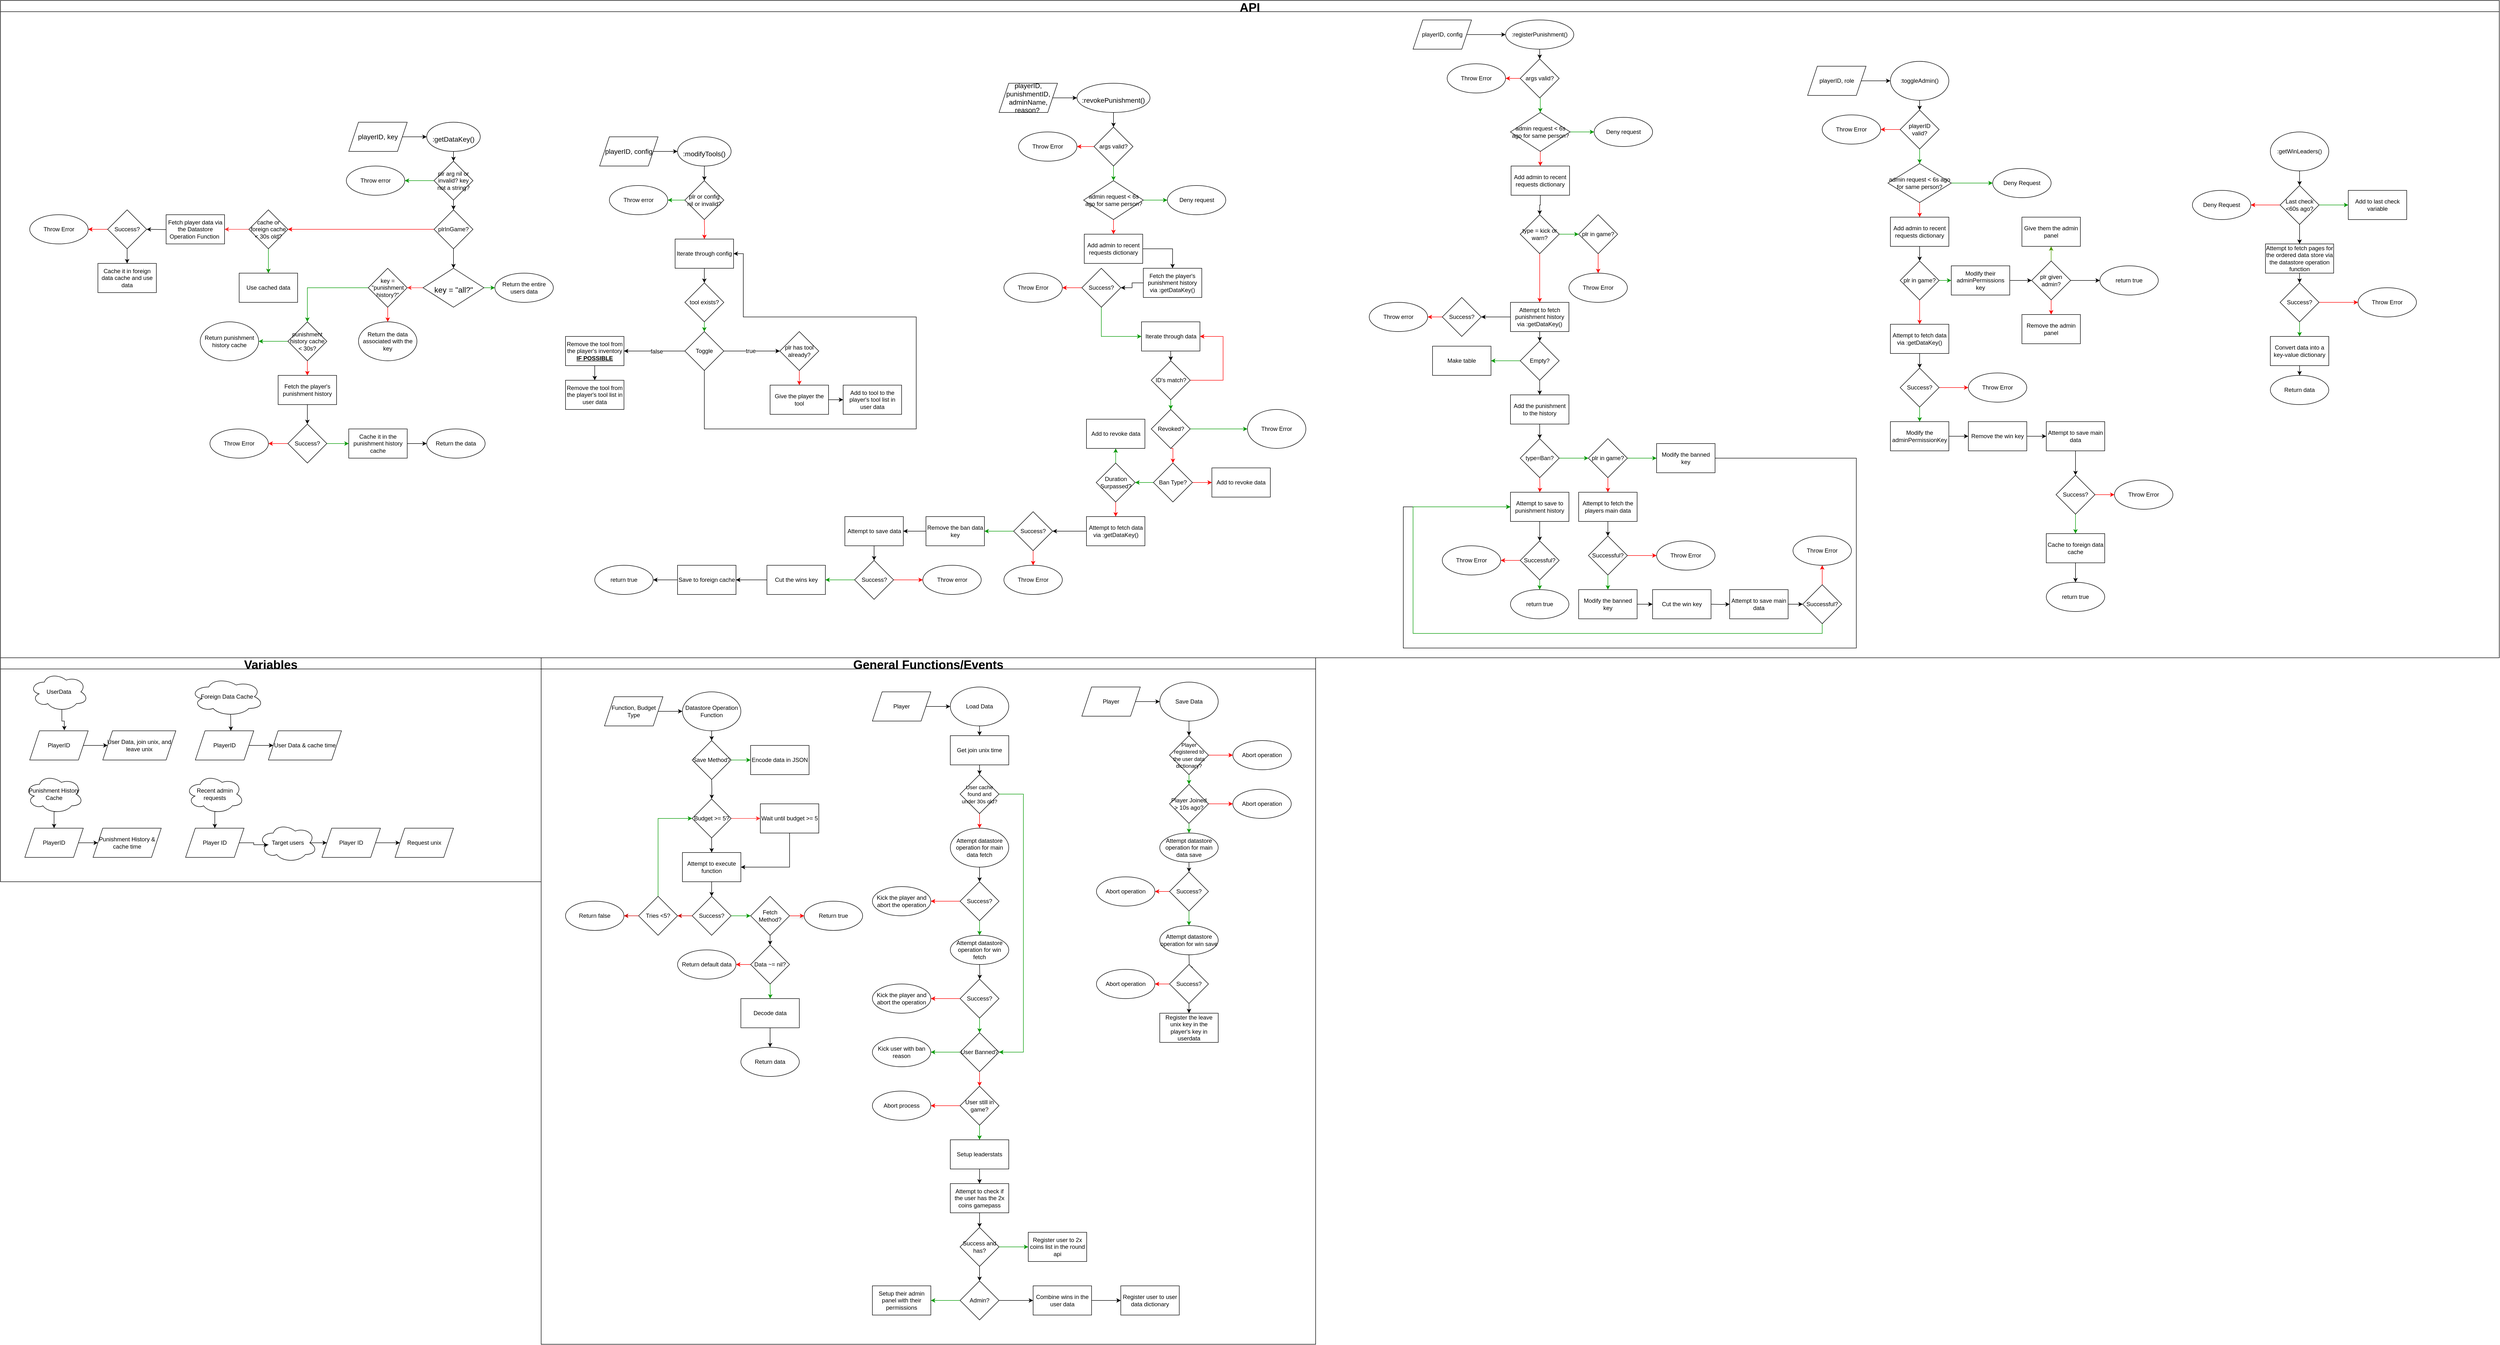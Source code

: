 <mxfile version="20.3.0" type="device"><diagram id="UAVpICp41Cy-mOa_mfSW" name="Page-1"><mxGraphModel dx="4612" dy="3425" grid="1" gridSize="10" guides="1" tooltips="1" connect="1" arrows="1" fold="1" page="1" pageScale="1" pageWidth="850" pageHeight="1100" math="0" shadow="0"><root><mxCell id="0"/><mxCell id="1" parent="0"/><mxCell id="8uZAnflrJb8p8_mx6R2R-6" style="edgeStyle=orthogonalEdgeStyle;rounded=0;orthogonalLoop=1;jettySize=auto;html=1;exitX=0.5;exitY=1;exitDx=0;exitDy=0;entryX=0.5;entryY=0;entryDx=0;entryDy=0;" parent="1" source="8uZAnflrJb8p8_mx6R2R-1" target="8uZAnflrJb8p8_mx6R2R-5" edge="1"><mxGeometry relative="1" as="geometry"/></mxCell><mxCell id="8uZAnflrJb8p8_mx6R2R-103" value="" style="edgeStyle=orthogonalEdgeStyle;rounded=0;orthogonalLoop=1;jettySize=auto;html=1;strokeColor=#009900;" parent="1" source="8uZAnflrJb8p8_mx6R2R-1" edge="1"><mxGeometry relative="1" as="geometry"><mxPoint x="-40" y="140" as="targetPoint"/></mxGeometry></mxCell><mxCell id="8uZAnflrJb8p8_mx6R2R-1" value="Load Data" style="ellipse;whiteSpace=wrap;html=1;" parent="1" vertex="1"><mxGeometry x="40" y="100" width="120" height="80" as="geometry"/></mxCell><mxCell id="8uZAnflrJb8p8_mx6R2R-3" style="edgeStyle=orthogonalEdgeStyle;rounded=0;orthogonalLoop=1;jettySize=auto;html=1;exitX=1;exitY=0.5;exitDx=0;exitDy=0;" parent="1" source="8uZAnflrJb8p8_mx6R2R-2" target="8uZAnflrJb8p8_mx6R2R-1" edge="1"><mxGeometry relative="1" as="geometry"/></mxCell><mxCell id="8uZAnflrJb8p8_mx6R2R-2" value="Player" style="shape=parallelogram;perimeter=parallelogramPerimeter;whiteSpace=wrap;html=1;fixedSize=1;" parent="1" vertex="1"><mxGeometry x="-120" y="110" width="120" height="60" as="geometry"/></mxCell><mxCell id="8uZAnflrJb8p8_mx6R2R-17" value="" style="edgeStyle=orthogonalEdgeStyle;rounded=0;orthogonalLoop=1;jettySize=auto;html=1;strokeColor=#FF0000;" parent="1" edge="1"><mxGeometry relative="1" as="geometry"><mxPoint x="100" y="360" as="sourcePoint"/><mxPoint x="100" y="390" as="targetPoint"/></mxGeometry></mxCell><mxCell id="8uZAnflrJb8p8_mx6R2R-143" value="" style="edgeStyle=orthogonalEdgeStyle;rounded=0;orthogonalLoop=1;jettySize=auto;html=1;strokeColor=#000000;fontSize=11;" parent="1" source="8uZAnflrJb8p8_mx6R2R-5" target="8uZAnflrJb8p8_mx6R2R-142" edge="1"><mxGeometry relative="1" as="geometry"/></mxCell><mxCell id="8uZAnflrJb8p8_mx6R2R-5" value="Get join unix time" style="rounded=0;whiteSpace=wrap;html=1;" parent="1" vertex="1"><mxGeometry x="40" y="200" width="120" height="60" as="geometry"/></mxCell><mxCell id="8uZAnflrJb8p8_mx6R2R-55" value="" style="edgeStyle=orthogonalEdgeStyle;rounded=0;orthogonalLoop=1;jettySize=auto;html=1;strokeColor=#009900;" parent="1" source="8uZAnflrJb8p8_mx6R2R-50" target="8uZAnflrJb8p8_mx6R2R-54" edge="1"><mxGeometry relative="1" as="geometry"/></mxCell><mxCell id="8uZAnflrJb8p8_mx6R2R-57" value="" style="edgeStyle=orthogonalEdgeStyle;rounded=0;orthogonalLoop=1;jettySize=auto;html=1;strokeColor=#FF0000;" parent="1" source="8uZAnflrJb8p8_mx6R2R-50" edge="1"><mxGeometry relative="1" as="geometry"><mxPoint x="100" y="920" as="targetPoint"/></mxGeometry></mxCell><mxCell id="8uZAnflrJb8p8_mx6R2R-50" value="User Banned?" style="rhombus;whiteSpace=wrap;html=1;" parent="1" vertex="1"><mxGeometry x="60" y="810" width="80" height="80" as="geometry"/></mxCell><mxCell id="8uZAnflrJb8p8_mx6R2R-54" value="Kick user with ban reason" style="ellipse;whiteSpace=wrap;html=1;" parent="1" vertex="1"><mxGeometry x="-120" y="820" width="120" height="60" as="geometry"/></mxCell><mxCell id="8uZAnflrJb8p8_mx6R2R-60" value="" style="edgeStyle=orthogonalEdgeStyle;rounded=0;orthogonalLoop=1;jettySize=auto;html=1;strokeColor=#FF0000;" parent="1" source="8uZAnflrJb8p8_mx6R2R-58" target="8uZAnflrJb8p8_mx6R2R-59" edge="1"><mxGeometry relative="1" as="geometry"/></mxCell><mxCell id="8uZAnflrJb8p8_mx6R2R-62" value="" style="edgeStyle=orthogonalEdgeStyle;rounded=0;orthogonalLoop=1;jettySize=auto;html=1;strokeColor=#009900;" parent="1" source="8uZAnflrJb8p8_mx6R2R-58" target="8uZAnflrJb8p8_mx6R2R-61" edge="1"><mxGeometry relative="1" as="geometry"/></mxCell><mxCell id="8uZAnflrJb8p8_mx6R2R-58" value="User still in game?" style="rhombus;whiteSpace=wrap;html=1;" parent="1" vertex="1"><mxGeometry x="60" y="920" width="80" height="80" as="geometry"/></mxCell><mxCell id="8uZAnflrJb8p8_mx6R2R-59" value="Abort process" style="ellipse;whiteSpace=wrap;html=1;" parent="1" vertex="1"><mxGeometry x="-120" y="930" width="120" height="60" as="geometry"/></mxCell><mxCell id="ivW4EBFEz9oZZL6tj71N-2" value="" style="edgeStyle=orthogonalEdgeStyle;rounded=0;orthogonalLoop=1;jettySize=auto;html=1;" edge="1" parent="1" source="8uZAnflrJb8p8_mx6R2R-61" target="ivW4EBFEz9oZZL6tj71N-1"><mxGeometry relative="1" as="geometry"/></mxCell><mxCell id="8uZAnflrJb8p8_mx6R2R-61" value="Setup leaderstats" style="whiteSpace=wrap;html=1;" parent="1" vertex="1"><mxGeometry x="40" y="1030" width="120" height="60" as="geometry"/></mxCell><mxCell id="qgB64Ivsyk8TQMmG3lwh-28" value="" style="edgeStyle=orthogonalEdgeStyle;rounded=0;orthogonalLoop=1;jettySize=auto;html=1;fontSize=12;" parent="1" source="8uZAnflrJb8p8_mx6R2R-65" target="qgB64Ivsyk8TQMmG3lwh-27" edge="1"><mxGeometry relative="1" as="geometry"/></mxCell><mxCell id="8uZAnflrJb8p8_mx6R2R-65" value="Datastore Operation&lt;br&gt;Function" style="ellipse;whiteSpace=wrap;html=1;" parent="1" vertex="1"><mxGeometry x="-510" y="110" width="120" height="80" as="geometry"/></mxCell><mxCell id="8uZAnflrJb8p8_mx6R2R-67" style="edgeStyle=orthogonalEdgeStyle;rounded=0;orthogonalLoop=1;jettySize=auto;html=1;exitX=1;exitY=0.5;exitDx=0;exitDy=0;entryX=0;entryY=0.5;entryDx=0;entryDy=0;strokeColor=#000000;" parent="1" source="8uZAnflrJb8p8_mx6R2R-66" target="8uZAnflrJb8p8_mx6R2R-65" edge="1"><mxGeometry relative="1" as="geometry"/></mxCell><mxCell id="8uZAnflrJb8p8_mx6R2R-66" value="Function, Budget Type" style="shape=parallelogram;perimeter=parallelogramPerimeter;whiteSpace=wrap;html=1;fixedSize=1;" parent="1" vertex="1"><mxGeometry x="-670" y="120" width="120" height="60" as="geometry"/></mxCell><mxCell id="8uZAnflrJb8p8_mx6R2R-89" value="" style="edgeStyle=orthogonalEdgeStyle;rounded=0;orthogonalLoop=1;jettySize=auto;html=1;strokeColor=#000000;" parent="1" source="8uZAnflrJb8p8_mx6R2R-87" target="8uZAnflrJb8p8_mx6R2R-88" edge="1"><mxGeometry relative="1" as="geometry"/></mxCell><mxCell id="8uZAnflrJb8p8_mx6R2R-87" value="Attempt datastore operation for main data fetch" style="ellipse;whiteSpace=wrap;html=1;" parent="1" vertex="1"><mxGeometry x="40" y="390" width="120" height="80" as="geometry"/></mxCell><mxCell id="8uZAnflrJb8p8_mx6R2R-93" value="" style="edgeStyle=orthogonalEdgeStyle;rounded=0;orthogonalLoop=1;jettySize=auto;html=1;strokeColor=#FF0000;" parent="1" source="8uZAnflrJb8p8_mx6R2R-88" target="8uZAnflrJb8p8_mx6R2R-92" edge="1"><mxGeometry relative="1" as="geometry"/></mxCell><mxCell id="8uZAnflrJb8p8_mx6R2R-95" value="" style="edgeStyle=orthogonalEdgeStyle;rounded=0;orthogonalLoop=1;jettySize=auto;html=1;strokeColor=#009900;" parent="1" source="8uZAnflrJb8p8_mx6R2R-88" target="8uZAnflrJb8p8_mx6R2R-94" edge="1"><mxGeometry relative="1" as="geometry"/></mxCell><mxCell id="8uZAnflrJb8p8_mx6R2R-88" value="Success?" style="rhombus;whiteSpace=wrap;html=1;" parent="1" vertex="1"><mxGeometry x="60" y="500" width="80" height="80" as="geometry"/></mxCell><mxCell id="8uZAnflrJb8p8_mx6R2R-92" value="Kick the player and abort the operation" style="ellipse;whiteSpace=wrap;html=1;" parent="1" vertex="1"><mxGeometry x="-120" y="510" width="120" height="60" as="geometry"/></mxCell><mxCell id="8uZAnflrJb8p8_mx6R2R-94" value="Attempt datastore operation for win fetch" style="ellipse;whiteSpace=wrap;html=1;" parent="1" vertex="1"><mxGeometry x="40" y="610" width="120" height="60" as="geometry"/></mxCell><mxCell id="8uZAnflrJb8p8_mx6R2R-96" value="" style="edgeStyle=orthogonalEdgeStyle;rounded=0;orthogonalLoop=1;jettySize=auto;html=1;strokeColor=#000000;" parent="1" target="8uZAnflrJb8p8_mx6R2R-99" edge="1"><mxGeometry relative="1" as="geometry"><mxPoint x="100" y="670" as="sourcePoint"/></mxGeometry></mxCell><mxCell id="8uZAnflrJb8p8_mx6R2R-97" value="" style="edgeStyle=orthogonalEdgeStyle;rounded=0;orthogonalLoop=1;jettySize=auto;html=1;strokeColor=#FF0000;" parent="1" source="8uZAnflrJb8p8_mx6R2R-99" target="8uZAnflrJb8p8_mx6R2R-100" edge="1"><mxGeometry relative="1" as="geometry"/></mxCell><mxCell id="8uZAnflrJb8p8_mx6R2R-98" value="" style="edgeStyle=orthogonalEdgeStyle;rounded=0;orthogonalLoop=1;jettySize=auto;html=1;strokeColor=#009900;" parent="1" source="8uZAnflrJb8p8_mx6R2R-99" edge="1"><mxGeometry relative="1" as="geometry"><mxPoint x="100" y="810" as="targetPoint"/></mxGeometry></mxCell><mxCell id="8uZAnflrJb8p8_mx6R2R-99" value="Success?" style="rhombus;whiteSpace=wrap;html=1;" parent="1" vertex="1"><mxGeometry x="60" y="700" width="80" height="80" as="geometry"/></mxCell><mxCell id="8uZAnflrJb8p8_mx6R2R-100" value="Kick the player and abort the operation" style="ellipse;whiteSpace=wrap;html=1;" parent="1" vertex="1"><mxGeometry x="-120" y="710" width="120" height="60" as="geometry"/></mxCell><mxCell id="8uZAnflrJb8p8_mx6R2R-104" style="edgeStyle=orthogonalEdgeStyle;rounded=0;orthogonalLoop=1;jettySize=auto;html=1;exitX=0.5;exitY=1;exitDx=0;exitDy=0;entryX=0.5;entryY=0;entryDx=0;entryDy=0;strokeColor=#009900;" parent="1" edge="1"><mxGeometry relative="1" as="geometry"><mxPoint x="530" y="300" as="targetPoint"/><mxPoint x="530" y="280" as="sourcePoint"/></mxGeometry></mxCell><mxCell id="8uZAnflrJb8p8_mx6R2R-105" value="" style="edgeStyle=orthogonalEdgeStyle;rounded=0;orthogonalLoop=1;jettySize=auto;html=1;strokeColor=#009900;" parent="1" source="8uZAnflrJb8p8_mx6R2R-106" edge="1"><mxGeometry relative="1" as="geometry"><mxPoint x="390" y="130" as="targetPoint"/></mxGeometry></mxCell><mxCell id="8uZAnflrJb8p8_mx6R2R-115" value="" style="edgeStyle=orthogonalEdgeStyle;rounded=0;orthogonalLoop=1;jettySize=auto;html=1;strokeColor=#000000;" parent="1" source="8uZAnflrJb8p8_mx6R2R-106" target="8uZAnflrJb8p8_mx6R2R-114" edge="1"><mxGeometry relative="1" as="geometry"/></mxCell><mxCell id="8uZAnflrJb8p8_mx6R2R-106" value="Save Data" style="ellipse;whiteSpace=wrap;html=1;" parent="1" vertex="1"><mxGeometry x="470" y="90" width="120" height="80" as="geometry"/></mxCell><mxCell id="8uZAnflrJb8p8_mx6R2R-107" style="edgeStyle=orthogonalEdgeStyle;rounded=0;orthogonalLoop=1;jettySize=auto;html=1;exitX=1;exitY=0.5;exitDx=0;exitDy=0;" parent="1" source="8uZAnflrJb8p8_mx6R2R-108" target="8uZAnflrJb8p8_mx6R2R-106" edge="1"><mxGeometry relative="1" as="geometry"/></mxCell><mxCell id="8uZAnflrJb8p8_mx6R2R-108" value="Player" style="shape=parallelogram;perimeter=parallelogramPerimeter;whiteSpace=wrap;html=1;fixedSize=1;" parent="1" vertex="1"><mxGeometry x="310" y="100" width="120" height="60" as="geometry"/></mxCell><mxCell id="8uZAnflrJb8p8_mx6R2R-111" value="" style="edgeStyle=orthogonalEdgeStyle;rounded=0;orthogonalLoop=1;jettySize=auto;html=1;strokeColor=#FF0000;" parent="1" source="8uZAnflrJb8p8_mx6R2R-109" target="8uZAnflrJb8p8_mx6R2R-110" edge="1"><mxGeometry relative="1" as="geometry"/></mxCell><mxCell id="8uZAnflrJb8p8_mx6R2R-121" value="" style="edgeStyle=orthogonalEdgeStyle;rounded=0;orthogonalLoop=1;jettySize=auto;html=1;strokeColor=#009900;fontSize=11;" parent="1" source="8uZAnflrJb8p8_mx6R2R-109" target="8uZAnflrJb8p8_mx6R2R-120" edge="1"><mxGeometry relative="1" as="geometry"/></mxCell><mxCell id="8uZAnflrJb8p8_mx6R2R-109" value="Player Joined &amp;gt; 10s ago?" style="rhombus;whiteSpace=wrap;html=1;" parent="1" vertex="1"><mxGeometry x="490" y="300" width="80" height="80" as="geometry"/></mxCell><mxCell id="8uZAnflrJb8p8_mx6R2R-110" value="Abort operation" style="ellipse;whiteSpace=wrap;html=1;" parent="1" vertex="1"><mxGeometry x="620" y="310" width="120" height="60" as="geometry"/></mxCell><mxCell id="8uZAnflrJb8p8_mx6R2R-117" value="" style="edgeStyle=orthogonalEdgeStyle;rounded=0;orthogonalLoop=1;jettySize=auto;html=1;strokeColor=#FF0000;fontSize=11;" parent="1" source="8uZAnflrJb8p8_mx6R2R-114" target="8uZAnflrJb8p8_mx6R2R-116" edge="1"><mxGeometry relative="1" as="geometry"/></mxCell><mxCell id="8uZAnflrJb8p8_mx6R2R-114" value="&lt;font style=&quot;font-size: 11px;&quot;&gt;Player registered to the user data dictionary?&lt;/font&gt;" style="rhombus;whiteSpace=wrap;html=1;" parent="1" vertex="1"><mxGeometry x="490" y="200" width="80" height="80" as="geometry"/></mxCell><mxCell id="8uZAnflrJb8p8_mx6R2R-116" value="Abort operation" style="ellipse;whiteSpace=wrap;html=1;" parent="1" vertex="1"><mxGeometry x="620" y="210" width="120" height="60" as="geometry"/></mxCell><mxCell id="8uZAnflrJb8p8_mx6R2R-123" value="" style="edgeStyle=orthogonalEdgeStyle;rounded=0;orthogonalLoop=1;jettySize=auto;html=1;strokeColor=#000000;fontSize=11;" parent="1" source="8uZAnflrJb8p8_mx6R2R-120" target="8uZAnflrJb8p8_mx6R2R-122" edge="1"><mxGeometry relative="1" as="geometry"/></mxCell><mxCell id="8uZAnflrJb8p8_mx6R2R-120" value="Attempt datastore operation for main data save" style="ellipse;whiteSpace=wrap;html=1;" parent="1" vertex="1"><mxGeometry x="470" y="400" width="120" height="60" as="geometry"/></mxCell><mxCell id="8uZAnflrJb8p8_mx6R2R-125" value="" style="edgeStyle=orthogonalEdgeStyle;rounded=0;orthogonalLoop=1;jettySize=auto;html=1;strokeColor=#FF0000;fontSize=11;" parent="1" source="8uZAnflrJb8p8_mx6R2R-122" target="8uZAnflrJb8p8_mx6R2R-124" edge="1"><mxGeometry relative="1" as="geometry"/></mxCell><mxCell id="8uZAnflrJb8p8_mx6R2R-127" value="" style="edgeStyle=orthogonalEdgeStyle;rounded=0;orthogonalLoop=1;jettySize=auto;html=1;strokeColor=#009900;fontSize=11;" parent="1" source="8uZAnflrJb8p8_mx6R2R-122" target="8uZAnflrJb8p8_mx6R2R-126" edge="1"><mxGeometry relative="1" as="geometry"/></mxCell><mxCell id="8uZAnflrJb8p8_mx6R2R-122" value="Success?" style="rhombus;whiteSpace=wrap;html=1;" parent="1" vertex="1"><mxGeometry x="490" y="480" width="80" height="80" as="geometry"/></mxCell><mxCell id="8uZAnflrJb8p8_mx6R2R-124" value="Abort operation" style="ellipse;whiteSpace=wrap;html=1;" parent="1" vertex="1"><mxGeometry x="340" y="490" width="120" height="60" as="geometry"/></mxCell><mxCell id="8uZAnflrJb8p8_mx6R2R-126" value="Attempt datastore operation for win save" style="ellipse;whiteSpace=wrap;html=1;" parent="1" vertex="1"><mxGeometry x="470" y="590" width="120" height="60" as="geometry"/></mxCell><mxCell id="8uZAnflrJb8p8_mx6R2R-134" value="" style="edgeStyle=orthogonalEdgeStyle;rounded=0;orthogonalLoop=1;jettySize=auto;html=1;strokeColor=#000000;fontSize=11;" parent="1" target="8uZAnflrJb8p8_mx6R2R-137" edge="1"><mxGeometry relative="1" as="geometry"><mxPoint x="530" y="650" as="sourcePoint"/></mxGeometry></mxCell><mxCell id="8uZAnflrJb8p8_mx6R2R-135" value="" style="edgeStyle=orthogonalEdgeStyle;rounded=0;orthogonalLoop=1;jettySize=auto;html=1;strokeColor=#FF0000;fontSize=11;" parent="1" source="8uZAnflrJb8p8_mx6R2R-137" target="8uZAnflrJb8p8_mx6R2R-138" edge="1"><mxGeometry relative="1" as="geometry"/></mxCell><mxCell id="8uZAnflrJb8p8_mx6R2R-141" value="" style="edgeStyle=orthogonalEdgeStyle;rounded=0;orthogonalLoop=1;jettySize=auto;html=1;strokeColor=#000000;fontSize=11;" parent="1" source="8uZAnflrJb8p8_mx6R2R-137" target="8uZAnflrJb8p8_mx6R2R-140" edge="1"><mxGeometry relative="1" as="geometry"/></mxCell><mxCell id="8uZAnflrJb8p8_mx6R2R-137" value="Success?" style="rhombus;whiteSpace=wrap;html=1;" parent="1" vertex="1"><mxGeometry x="490" y="670" width="80" height="80" as="geometry"/></mxCell><mxCell id="8uZAnflrJb8p8_mx6R2R-138" value="Abort operation" style="ellipse;whiteSpace=wrap;html=1;" parent="1" vertex="1"><mxGeometry x="340" y="680" width="120" height="60" as="geometry"/></mxCell><mxCell id="8uZAnflrJb8p8_mx6R2R-140" value="Register the leave unix key in the player's key in userdata" style="whiteSpace=wrap;html=1;" parent="1" vertex="1"><mxGeometry x="470" y="770" width="120" height="60" as="geometry"/></mxCell><mxCell id="8uZAnflrJb8p8_mx6R2R-144" style="edgeStyle=orthogonalEdgeStyle;rounded=0;orthogonalLoop=1;jettySize=auto;html=1;exitX=1;exitY=0.5;exitDx=0;exitDy=0;entryX=1;entryY=0.5;entryDx=0;entryDy=0;strokeColor=#009900;fontSize=11;" parent="1" source="8uZAnflrJb8p8_mx6R2R-142" target="8uZAnflrJb8p8_mx6R2R-50" edge="1"><mxGeometry relative="1" as="geometry"><Array as="points"><mxPoint x="190" y="320"/><mxPoint x="190" y="850"/></Array></mxGeometry></mxCell><mxCell id="8uZAnflrJb8p8_mx6R2R-142" value="&lt;font style=&quot;font-size: 11px;&quot;&gt;User cache found and under 30s old?&lt;/font&gt;" style="rhombus;whiteSpace=wrap;html=1;rounded=0;" parent="1" vertex="1"><mxGeometry x="60" y="280" width="80" height="80" as="geometry"/></mxCell><mxCell id="qgB64Ivsyk8TQMmG3lwh-11" value="Variables" style="swimlane;fontSize=25;" parent="1" vertex="1"><mxGeometry x="-1910" y="40" width="1110" height="460" as="geometry"><mxRectangle x="-1540" y="-490" width="150" height="40" as="alternateBounds"/></mxGeometry></mxCell><mxCell id="qgB64Ivsyk8TQMmG3lwh-113" style="edgeStyle=orthogonalEdgeStyle;rounded=0;orthogonalLoop=1;jettySize=auto;html=1;exitX=0.55;exitY=0.95;exitDx=0;exitDy=0;exitPerimeter=0;entryX=0.608;entryY=0;entryDx=0;entryDy=0;entryPerimeter=0;shadow=0;strokeColor=#000000;fontSize=12;" parent="qgB64Ivsyk8TQMmG3lwh-11" source="qgB64Ivsyk8TQMmG3lwh-105" target="qgB64Ivsyk8TQMmG3lwh-111" edge="1"><mxGeometry relative="1" as="geometry"/></mxCell><mxCell id="qgB64Ivsyk8TQMmG3lwh-105" value="Foreign Data Cache" style="ellipse;shape=cloud;whiteSpace=wrap;html=1;fontSize=12;" parent="qgB64Ivsyk8TQMmG3lwh-11" vertex="1"><mxGeometry x="390" y="40" width="150" height="80" as="geometry"/></mxCell><mxCell id="qgB64Ivsyk8TQMmG3lwh-111" value="PlayerID" style="shape=parallelogram;perimeter=parallelogramPerimeter;whiteSpace=wrap;html=1;fixedSize=1;" parent="qgB64Ivsyk8TQMmG3lwh-11" vertex="1"><mxGeometry x="400" y="150" width="120" height="60" as="geometry"/></mxCell><mxCell id="qgB64Ivsyk8TQMmG3lwh-112" value="User Data &amp;amp; cache time" style="shape=parallelogram;perimeter=parallelogramPerimeter;whiteSpace=wrap;html=1;fixedSize=1;" parent="qgB64Ivsyk8TQMmG3lwh-11" vertex="1"><mxGeometry x="550" y="150" width="150" height="60" as="geometry"/></mxCell><mxCell id="qgB64Ivsyk8TQMmG3lwh-110" value="" style="edgeStyle=orthogonalEdgeStyle;rounded=0;orthogonalLoop=1;jettySize=auto;html=1;" parent="qgB64Ivsyk8TQMmG3lwh-11" source="qgB64Ivsyk8TQMmG3lwh-111" target="qgB64Ivsyk8TQMmG3lwh-112" edge="1"><mxGeometry relative="1" as="geometry"/></mxCell><mxCell id="qgB64Ivsyk8TQMmG3lwh-176" style="edgeStyle=orthogonalEdgeStyle;rounded=0;orthogonalLoop=1;jettySize=auto;html=1;exitX=0.55;exitY=0.95;exitDx=0;exitDy=0;exitPerimeter=0;entryX=0.5;entryY=0;entryDx=0;entryDy=0;shadow=0;strokeColor=#000000;fontSize=12;" parent="qgB64Ivsyk8TQMmG3lwh-11" source="qgB64Ivsyk8TQMmG3lwh-154" target="qgB64Ivsyk8TQMmG3lwh-173" edge="1"><mxGeometry relative="1" as="geometry"/></mxCell><mxCell id="qgB64Ivsyk8TQMmG3lwh-154" value="Punishment History Cache" style="ellipse;shape=cloud;whiteSpace=wrap;html=1;fontSize=12;" parent="qgB64Ivsyk8TQMmG3lwh-11" vertex="1"><mxGeometry x="50" y="240" width="120" height="80" as="geometry"/></mxCell><mxCell id="qgB64Ivsyk8TQMmG3lwh-173" value="PlayerID" style="shape=parallelogram;perimeter=parallelogramPerimeter;whiteSpace=wrap;html=1;fixedSize=1;fontSize=12;" parent="qgB64Ivsyk8TQMmG3lwh-11" vertex="1"><mxGeometry x="50" y="350" width="120" height="60" as="geometry"/></mxCell><mxCell id="qgB64Ivsyk8TQMmG3lwh-174" value="Punishment History &amp;amp; cache time" style="shape=parallelogram;perimeter=parallelogramPerimeter;whiteSpace=wrap;html=1;fixedSize=1;fontSize=12;" parent="qgB64Ivsyk8TQMmG3lwh-11" vertex="1"><mxGeometry x="190" y="350" width="140" height="60" as="geometry"/></mxCell><mxCell id="qgB64Ivsyk8TQMmG3lwh-175" value="" style="edgeStyle=orthogonalEdgeStyle;rounded=0;orthogonalLoop=1;jettySize=auto;html=1;shadow=0;strokeColor=#000000;fontSize=12;" parent="qgB64Ivsyk8TQMmG3lwh-11" source="qgB64Ivsyk8TQMmG3lwh-173" target="qgB64Ivsyk8TQMmG3lwh-174" edge="1"><mxGeometry relative="1" as="geometry"/></mxCell><mxCell id="G5jLoPMT0OF3vz7_RqWS-116" style="edgeStyle=orthogonalEdgeStyle;rounded=0;orthogonalLoop=1;jettySize=auto;html=1;exitX=0.55;exitY=0.95;exitDx=0;exitDy=0;exitPerimeter=0;entryX=0.5;entryY=0;entryDx=0;entryDy=0;strokeColor=#000000;fontSize=12;" parent="qgB64Ivsyk8TQMmG3lwh-11" source="G5jLoPMT0OF3vz7_RqWS-111" target="G5jLoPMT0OF3vz7_RqWS-112" edge="1"><mxGeometry relative="1" as="geometry"/></mxCell><mxCell id="G5jLoPMT0OF3vz7_RqWS-111" value="Recent admin requests" style="ellipse;shape=cloud;whiteSpace=wrap;html=1;fontSize=12;" parent="qgB64Ivsyk8TQMmG3lwh-11" vertex="1"><mxGeometry x="380" y="240" width="120" height="80" as="geometry"/></mxCell><mxCell id="G5jLoPMT0OF3vz7_RqWS-124" style="edgeStyle=orthogonalEdgeStyle;rounded=0;orthogonalLoop=1;jettySize=auto;html=1;exitX=1;exitY=0.5;exitDx=0;exitDy=0;entryX=0.16;entryY=0.55;entryDx=0;entryDy=0;entryPerimeter=0;strokeColor=#000000;fontSize=12;" parent="qgB64Ivsyk8TQMmG3lwh-11" source="G5jLoPMT0OF3vz7_RqWS-112" target="G5jLoPMT0OF3vz7_RqWS-117" edge="1"><mxGeometry relative="1" as="geometry"/></mxCell><mxCell id="G5jLoPMT0OF3vz7_RqWS-112" value="Player ID" style="shape=parallelogram;perimeter=parallelogramPerimeter;whiteSpace=wrap;html=1;fixedSize=1;fontSize=12;" parent="qgB64Ivsyk8TQMmG3lwh-11" vertex="1"><mxGeometry x="380" y="350" width="120" height="60" as="geometry"/></mxCell><mxCell id="G5jLoPMT0OF3vz7_RqWS-122" style="edgeStyle=orthogonalEdgeStyle;rounded=0;orthogonalLoop=1;jettySize=auto;html=1;exitX=0.875;exitY=0.5;exitDx=0;exitDy=0;exitPerimeter=0;strokeColor=#000000;fontSize=12;" parent="qgB64Ivsyk8TQMmG3lwh-11" source="G5jLoPMT0OF3vz7_RqWS-117" target="G5jLoPMT0OF3vz7_RqWS-118" edge="1"><mxGeometry relative="1" as="geometry"/></mxCell><mxCell id="G5jLoPMT0OF3vz7_RqWS-117" value="Target users" style="ellipse;shape=cloud;whiteSpace=wrap;html=1;fontSize=12;" parent="qgB64Ivsyk8TQMmG3lwh-11" vertex="1"><mxGeometry x="530" y="340" width="120" height="80" as="geometry"/></mxCell><mxCell id="G5jLoPMT0OF3vz7_RqWS-118" value="Player ID" style="shape=parallelogram;perimeter=parallelogramPerimeter;whiteSpace=wrap;html=1;fixedSize=1;fontSize=12;" parent="qgB64Ivsyk8TQMmG3lwh-11" vertex="1"><mxGeometry x="660" y="350" width="120" height="60" as="geometry"/></mxCell><mxCell id="qgB64Ivsyk8TQMmG3lwh-1" value="UserData" style="ellipse;shape=cloud;whiteSpace=wrap;html=1;" parent="qgB64Ivsyk8TQMmG3lwh-11" vertex="1"><mxGeometry x="60" y="30" width="120" height="80" as="geometry"/></mxCell><mxCell id="qgB64Ivsyk8TQMmG3lwh-2" value="PlayerID" style="shape=parallelogram;perimeter=parallelogramPerimeter;whiteSpace=wrap;html=1;fixedSize=1;" parent="qgB64Ivsyk8TQMmG3lwh-11" vertex="1"><mxGeometry x="60" y="150" width="120" height="60" as="geometry"/></mxCell><mxCell id="qgB64Ivsyk8TQMmG3lwh-8" style="edgeStyle=orthogonalEdgeStyle;rounded=0;orthogonalLoop=1;jettySize=auto;html=1;exitX=0.55;exitY=0.95;exitDx=0;exitDy=0;exitPerimeter=0;entryX=0.592;entryY=-0.017;entryDx=0;entryDy=0;entryPerimeter=0;" parent="qgB64Ivsyk8TQMmG3lwh-11" source="qgB64Ivsyk8TQMmG3lwh-1" target="qgB64Ivsyk8TQMmG3lwh-2" edge="1"><mxGeometry relative="1" as="geometry"/></mxCell><mxCell id="qgB64Ivsyk8TQMmG3lwh-4" value="User Data, join unix, and leave unix" style="shape=parallelogram;perimeter=parallelogramPerimeter;whiteSpace=wrap;html=1;fixedSize=1;" parent="qgB64Ivsyk8TQMmG3lwh-11" vertex="1"><mxGeometry x="210" y="150" width="150" height="60" as="geometry"/></mxCell><mxCell id="qgB64Ivsyk8TQMmG3lwh-5" value="" style="edgeStyle=orthogonalEdgeStyle;rounded=0;orthogonalLoop=1;jettySize=auto;html=1;" parent="qgB64Ivsyk8TQMmG3lwh-11" source="qgB64Ivsyk8TQMmG3lwh-2" target="qgB64Ivsyk8TQMmG3lwh-4" edge="1"><mxGeometry relative="1" as="geometry"/></mxCell><mxCell id="G5jLoPMT0OF3vz7_RqWS-120" value="Request unix" style="shape=parallelogram;perimeter=parallelogramPerimeter;whiteSpace=wrap;html=1;fixedSize=1;fontSize=12;" parent="qgB64Ivsyk8TQMmG3lwh-11" vertex="1"><mxGeometry x="810" y="350" width="120" height="60" as="geometry"/></mxCell><mxCell id="G5jLoPMT0OF3vz7_RqWS-121" value="" style="edgeStyle=orthogonalEdgeStyle;rounded=0;orthogonalLoop=1;jettySize=auto;html=1;strokeColor=#000000;fontSize=12;" parent="qgB64Ivsyk8TQMmG3lwh-11" source="G5jLoPMT0OF3vz7_RqWS-118" target="G5jLoPMT0OF3vz7_RqWS-120" edge="1"><mxGeometry relative="1" as="geometry"/></mxCell><mxCell id="qgB64Ivsyk8TQMmG3lwh-12" value="General Functions/Events" style="swimlane;fontSize=25;" parent="1" vertex="1"><mxGeometry x="-800" y="40" width="1590" height="1410" as="geometry"><mxRectangle x="-800" y="40" width="350" height="40" as="alternateBounds"/></mxGeometry></mxCell><mxCell id="8uZAnflrJb8p8_mx6R2R-83" style="edgeStyle=orthogonalEdgeStyle;rounded=0;orthogonalLoop=1;jettySize=auto;html=1;exitX=0.5;exitY=1;exitDx=0;exitDy=0;entryX=0.5;entryY=0;entryDx=0;entryDy=0;strokeColor=#000000;" parent="qgB64Ivsyk8TQMmG3lwh-12" target="8uZAnflrJb8p8_mx6R2R-76" edge="1"><mxGeometry relative="1" as="geometry"><mxPoint x="350" y="250" as="sourcePoint"/></mxGeometry></mxCell><mxCell id="8uZAnflrJb8p8_mx6R2R-71" value="Attempt to execute function" style="whiteSpace=wrap;html=1;rounded=0;" parent="qgB64Ivsyk8TQMmG3lwh-12" vertex="1"><mxGeometry x="290" y="400" width="120" height="60" as="geometry"/></mxCell><mxCell id="8uZAnflrJb8p8_mx6R2R-73" value="Success?" style="rhombus;whiteSpace=wrap;html=1;rounded=0;" parent="qgB64Ivsyk8TQMmG3lwh-12" vertex="1"><mxGeometry x="310" y="490" width="80" height="80" as="geometry"/></mxCell><mxCell id="8uZAnflrJb8p8_mx6R2R-70" value="" style="edgeStyle=orthogonalEdgeStyle;rounded=0;orthogonalLoop=1;jettySize=auto;html=1;" parent="qgB64Ivsyk8TQMmG3lwh-12" source="8uZAnflrJb8p8_mx6R2R-71" target="8uZAnflrJb8p8_mx6R2R-73" edge="1"><mxGeometry relative="1" as="geometry"/></mxCell><mxCell id="8uZAnflrJb8p8_mx6R2R-75" style="edgeStyle=orthogonalEdgeStyle;rounded=0;orthogonalLoop=1;jettySize=auto;html=1;exitX=0.5;exitY=1;exitDx=0;exitDy=0;entryX=0.5;entryY=0;entryDx=0;entryDy=0;" parent="qgB64Ivsyk8TQMmG3lwh-12" source="8uZAnflrJb8p8_mx6R2R-76" target="8uZAnflrJb8p8_mx6R2R-71" edge="1"><mxGeometry relative="1" as="geometry"/></mxCell><mxCell id="8uZAnflrJb8p8_mx6R2R-76" value="Budget &amp;gt;= 5?" style="rhombus;whiteSpace=wrap;html=1;rounded=0;" parent="qgB64Ivsyk8TQMmG3lwh-12" vertex="1"><mxGeometry x="310" y="290" width="80" height="80" as="geometry"/></mxCell><mxCell id="8uZAnflrJb8p8_mx6R2R-77" style="edgeStyle=orthogonalEdgeStyle;rounded=0;orthogonalLoop=1;jettySize=auto;html=1;exitX=0.5;exitY=1;exitDx=0;exitDy=0;entryX=1;entryY=0.5;entryDx=0;entryDy=0;" parent="qgB64Ivsyk8TQMmG3lwh-12" source="8uZAnflrJb8p8_mx6R2R-78" target="8uZAnflrJb8p8_mx6R2R-71" edge="1"><mxGeometry relative="1" as="geometry"/></mxCell><mxCell id="8uZAnflrJb8p8_mx6R2R-78" value="Wait until budget &amp;gt;= 5" style="whiteSpace=wrap;html=1;rounded=0;" parent="qgB64Ivsyk8TQMmG3lwh-12" vertex="1"><mxGeometry x="450" y="300" width="120" height="60" as="geometry"/></mxCell><mxCell id="8uZAnflrJb8p8_mx6R2R-74" value="" style="edgeStyle=orthogonalEdgeStyle;rounded=0;orthogonalLoop=1;jettySize=auto;html=1;strokeColor=#FF3333;" parent="qgB64Ivsyk8TQMmG3lwh-12" source="8uZAnflrJb8p8_mx6R2R-76" target="8uZAnflrJb8p8_mx6R2R-78" edge="1"><mxGeometry relative="1" as="geometry"/></mxCell><mxCell id="8uZAnflrJb8p8_mx6R2R-79" style="edgeStyle=orthogonalEdgeStyle;rounded=0;orthogonalLoop=1;jettySize=auto;html=1;exitX=0.5;exitY=0;exitDx=0;exitDy=0;entryX=0;entryY=0.5;entryDx=0;entryDy=0;strokeColor=#009900;" parent="qgB64Ivsyk8TQMmG3lwh-12" source="8uZAnflrJb8p8_mx6R2R-81" target="8uZAnflrJb8p8_mx6R2R-76" edge="1"><mxGeometry relative="1" as="geometry"/></mxCell><mxCell id="8uZAnflrJb8p8_mx6R2R-81" value="Tries &amp;lt;5?" style="rhombus;whiteSpace=wrap;html=1;rounded=0;" parent="qgB64Ivsyk8TQMmG3lwh-12" vertex="1"><mxGeometry x="200" y="490" width="80" height="80" as="geometry"/></mxCell><mxCell id="8uZAnflrJb8p8_mx6R2R-72" value="" style="edgeStyle=orthogonalEdgeStyle;rounded=0;orthogonalLoop=1;jettySize=auto;html=1;strokeColor=#CC0000;" parent="qgB64Ivsyk8TQMmG3lwh-12" source="8uZAnflrJb8p8_mx6R2R-73" target="8uZAnflrJb8p8_mx6R2R-81" edge="1"><mxGeometry relative="1" as="geometry"/></mxCell><mxCell id="8uZAnflrJb8p8_mx6R2R-82" value="Return false" style="ellipse;whiteSpace=wrap;html=1;rounded=0;" parent="qgB64Ivsyk8TQMmG3lwh-12" vertex="1"><mxGeometry x="50" y="500" width="120" height="60" as="geometry"/></mxCell><mxCell id="8uZAnflrJb8p8_mx6R2R-80" value="" style="edgeStyle=orthogonalEdgeStyle;rounded=0;orthogonalLoop=1;jettySize=auto;html=1;strokeColor=#CC0000;" parent="qgB64Ivsyk8TQMmG3lwh-12" source="8uZAnflrJb8p8_mx6R2R-81" target="8uZAnflrJb8p8_mx6R2R-82" edge="1"><mxGeometry relative="1" as="geometry"/></mxCell><mxCell id="8uZAnflrJb8p8_mx6R2R-84" value="Return data" style="ellipse;whiteSpace=wrap;html=1;rounded=0;" parent="qgB64Ivsyk8TQMmG3lwh-12" vertex="1"><mxGeometry x="410" y="800" width="120" height="60" as="geometry"/></mxCell><mxCell id="8uZAnflrJb8p8_mx6R2R-85" value="" style="edgeStyle=orthogonalEdgeStyle;rounded=0;orthogonalLoop=1;jettySize=auto;html=1;strokeColor=#009900;" parent="qgB64Ivsyk8TQMmG3lwh-12" source="8uZAnflrJb8p8_mx6R2R-73" edge="1"><mxGeometry relative="1" as="geometry"><mxPoint x="430" y="530" as="targetPoint"/></mxGeometry></mxCell><mxCell id="qgB64Ivsyk8TQMmG3lwh-27" value="Save Method?" style="rhombus;whiteSpace=wrap;html=1;" parent="qgB64Ivsyk8TQMmG3lwh-12" vertex="1"><mxGeometry x="310" y="170" width="80" height="80" as="geometry"/></mxCell><mxCell id="qgB64Ivsyk8TQMmG3lwh-29" value="Encode data in JSON" style="whiteSpace=wrap;html=1;" parent="qgB64Ivsyk8TQMmG3lwh-12" vertex="1"><mxGeometry x="430" y="180" width="120" height="60" as="geometry"/></mxCell><mxCell id="qgB64Ivsyk8TQMmG3lwh-30" value="" style="edgeStyle=orthogonalEdgeStyle;rounded=0;orthogonalLoop=1;jettySize=auto;html=1;fontSize=12;strokeColor=#009900;" parent="qgB64Ivsyk8TQMmG3lwh-12" source="qgB64Ivsyk8TQMmG3lwh-27" target="qgB64Ivsyk8TQMmG3lwh-29" edge="1"><mxGeometry relative="1" as="geometry"/></mxCell><mxCell id="qgB64Ivsyk8TQMmG3lwh-31" value="Fetch Method?" style="rhombus;whiteSpace=wrap;html=1;fontSize=12;" parent="qgB64Ivsyk8TQMmG3lwh-12" vertex="1"><mxGeometry x="430" y="490" width="80" height="80" as="geometry"/></mxCell><mxCell id="qgB64Ivsyk8TQMmG3lwh-34" style="edgeStyle=orthogonalEdgeStyle;rounded=0;orthogonalLoop=1;jettySize=auto;html=1;exitX=0.5;exitY=1;exitDx=0;exitDy=0;entryX=0.5;entryY=0;entryDx=0;entryDy=0;strokeColor=#000000;fontSize=12;" parent="qgB64Ivsyk8TQMmG3lwh-12" source="qgB64Ivsyk8TQMmG3lwh-32" target="8uZAnflrJb8p8_mx6R2R-84" edge="1"><mxGeometry relative="1" as="geometry"/></mxCell><mxCell id="qgB64Ivsyk8TQMmG3lwh-32" value="Decode data" style="whiteSpace=wrap;html=1;" parent="qgB64Ivsyk8TQMmG3lwh-12" vertex="1"><mxGeometry x="410" y="700" width="120" height="60" as="geometry"/></mxCell><mxCell id="qgB64Ivsyk8TQMmG3lwh-33" value="" style="edgeStyle=orthogonalEdgeStyle;rounded=0;orthogonalLoop=1;jettySize=auto;html=1;strokeColor=#009900;fontSize=12;" parent="qgB64Ivsyk8TQMmG3lwh-12" target="qgB64Ivsyk8TQMmG3lwh-32" edge="1"><mxGeometry relative="1" as="geometry"><mxPoint x="470" y="670" as="sourcePoint"/></mxGeometry></mxCell><mxCell id="qgB64Ivsyk8TQMmG3lwh-35" value="Return true" style="ellipse;whiteSpace=wrap;html=1;" parent="qgB64Ivsyk8TQMmG3lwh-12" vertex="1"><mxGeometry x="540" y="500" width="120" height="60" as="geometry"/></mxCell><mxCell id="qgB64Ivsyk8TQMmG3lwh-36" value="" style="edgeStyle=orthogonalEdgeStyle;rounded=0;orthogonalLoop=1;jettySize=auto;html=1;strokeColor=#FF0000;fontSize=12;shadow=1;" parent="qgB64Ivsyk8TQMmG3lwh-12" source="qgB64Ivsyk8TQMmG3lwh-31" target="qgB64Ivsyk8TQMmG3lwh-35" edge="1"><mxGeometry relative="1" as="geometry"/></mxCell><mxCell id="qgB64Ivsyk8TQMmG3lwh-79" value="Data ~= nil?" style="rhombus;whiteSpace=wrap;html=1;" parent="qgB64Ivsyk8TQMmG3lwh-12" vertex="1"><mxGeometry x="430" y="590" width="80" height="80" as="geometry"/></mxCell><mxCell id="qgB64Ivsyk8TQMmG3lwh-80" value="" style="edgeStyle=orthogonalEdgeStyle;rounded=0;orthogonalLoop=1;jettySize=auto;html=1;shadow=0;strokeColor=#000000;fontSize=12;" parent="qgB64Ivsyk8TQMmG3lwh-12" source="qgB64Ivsyk8TQMmG3lwh-31" target="qgB64Ivsyk8TQMmG3lwh-79" edge="1"><mxGeometry relative="1" as="geometry"/></mxCell><mxCell id="qgB64Ivsyk8TQMmG3lwh-83" value="Return default data" style="ellipse;whiteSpace=wrap;html=1;" parent="qgB64Ivsyk8TQMmG3lwh-12" vertex="1"><mxGeometry x="280" y="600" width="120" height="60" as="geometry"/></mxCell><mxCell id="qgB64Ivsyk8TQMmG3lwh-84" value="" style="edgeStyle=orthogonalEdgeStyle;rounded=0;orthogonalLoop=1;jettySize=auto;html=1;shadow=0;strokeColor=#FF0000;fontSize=12;" parent="qgB64Ivsyk8TQMmG3lwh-12" source="qgB64Ivsyk8TQMmG3lwh-79" target="qgB64Ivsyk8TQMmG3lwh-83" edge="1"><mxGeometry relative="1" as="geometry"/></mxCell><mxCell id="ivW4EBFEz9oZZL6tj71N-1" value="Attempt to check if the user has the 2x coins gamepass" style="whiteSpace=wrap;html=1;" vertex="1" parent="qgB64Ivsyk8TQMmG3lwh-12"><mxGeometry x="840" y="1080" width="120" height="60" as="geometry"/></mxCell><mxCell id="ivW4EBFEz9oZZL6tj71N-8" style="edgeStyle=orthogonalEdgeStyle;rounded=0;orthogonalLoop=1;jettySize=auto;html=1;exitX=0.5;exitY=1;exitDx=0;exitDy=0;entryX=0.5;entryY=0;entryDx=0;entryDy=0;strokeColor=#000000;" edge="1" parent="qgB64Ivsyk8TQMmG3lwh-12" source="ivW4EBFEz9oZZL6tj71N-3" target="G5jLoPMT0OF3vz7_RqWS-105"><mxGeometry relative="1" as="geometry"/></mxCell><mxCell id="ivW4EBFEz9oZZL6tj71N-3" value="Success and has?" style="rhombus;whiteSpace=wrap;html=1;" vertex="1" parent="qgB64Ivsyk8TQMmG3lwh-12"><mxGeometry x="860" y="1170" width="80" height="80" as="geometry"/></mxCell><mxCell id="ivW4EBFEz9oZZL6tj71N-4" value="" style="edgeStyle=orthogonalEdgeStyle;rounded=0;orthogonalLoop=1;jettySize=auto;html=1;" edge="1" parent="qgB64Ivsyk8TQMmG3lwh-12" source="ivW4EBFEz9oZZL6tj71N-1" target="ivW4EBFEz9oZZL6tj71N-3"><mxGeometry relative="1" as="geometry"/></mxCell><mxCell id="8uZAnflrJb8p8_mx6R2R-63" value="Register user to user data dictionary" style="whiteSpace=wrap;html=1;" parent="qgB64Ivsyk8TQMmG3lwh-12" vertex="1"><mxGeometry x="1190" y="1290" width="120" height="60" as="geometry"/></mxCell><mxCell id="qgB64Ivsyk8TQMmG3lwh-16" style="edgeStyle=orthogonalEdgeStyle;rounded=0;orthogonalLoop=1;jettySize=auto;html=1;exitX=1;exitY=0.5;exitDx=0;exitDy=0;entryX=0;entryY=0.5;entryDx=0;entryDy=0;fontSize=12;" parent="qgB64Ivsyk8TQMmG3lwh-12" source="qgB64Ivsyk8TQMmG3lwh-14" target="8uZAnflrJb8p8_mx6R2R-63" edge="1"><mxGeometry relative="1" as="geometry"/></mxCell><mxCell id="qgB64Ivsyk8TQMmG3lwh-14" value="Combine wins in the user data" style="whiteSpace=wrap;html=1;" parent="qgB64Ivsyk8TQMmG3lwh-12" vertex="1"><mxGeometry x="1010" y="1290" width="120" height="60" as="geometry"/></mxCell><mxCell id="G5jLoPMT0OF3vz7_RqWS-107" style="edgeStyle=orthogonalEdgeStyle;rounded=0;orthogonalLoop=1;jettySize=auto;html=1;exitX=1;exitY=0.5;exitDx=0;exitDy=0;strokeColor=#000000;fontSize=25;" parent="qgB64Ivsyk8TQMmG3lwh-12" source="G5jLoPMT0OF3vz7_RqWS-105" target="qgB64Ivsyk8TQMmG3lwh-14" edge="1"><mxGeometry relative="1" as="geometry"/></mxCell><mxCell id="G5jLoPMT0OF3vz7_RqWS-105" value="Admin?" style="rhombus;whiteSpace=wrap;html=1;" parent="qgB64Ivsyk8TQMmG3lwh-12" vertex="1"><mxGeometry x="860" y="1280" width="80" height="80" as="geometry"/></mxCell><mxCell id="G5jLoPMT0OF3vz7_RqWS-108" value="Setup their admin panel with their permissions" style="whiteSpace=wrap;html=1;" parent="qgB64Ivsyk8TQMmG3lwh-12" vertex="1"><mxGeometry x="680" y="1290" width="120" height="60" as="geometry"/></mxCell><mxCell id="G5jLoPMT0OF3vz7_RqWS-109" value="" style="edgeStyle=orthogonalEdgeStyle;rounded=0;orthogonalLoop=1;jettySize=auto;html=1;strokeColor=#009900;fontSize=25;" parent="qgB64Ivsyk8TQMmG3lwh-12" source="G5jLoPMT0OF3vz7_RqWS-105" target="G5jLoPMT0OF3vz7_RqWS-108" edge="1"><mxGeometry relative="1" as="geometry"/></mxCell><mxCell id="qgB64Ivsyk8TQMmG3lwh-45" value="" style="edgeStyle=orthogonalEdgeStyle;rounded=0;orthogonalLoop=1;jettySize=auto;html=1;shadow=0;strokeColor=#000000;fontSize=12;" parent="1" source="qgB64Ivsyk8TQMmG3lwh-13" target="qgB64Ivsyk8TQMmG3lwh-44" edge="1"><mxGeometry relative="1" as="geometry"/></mxCell><mxCell id="qgB64Ivsyk8TQMmG3lwh-13" value="&lt;font style=&quot;font-size: 14px;&quot;&gt;:getDataKey()&lt;/font&gt;" style="ellipse;whiteSpace=wrap;html=1;fontSize=25;" parent="1" vertex="1"><mxGeometry x="-1035" y="-1060" width="110" height="60" as="geometry"/></mxCell><mxCell id="qgB64Ivsyk8TQMmG3lwh-18" style="edgeStyle=orthogonalEdgeStyle;rounded=0;orthogonalLoop=1;jettySize=auto;html=1;exitX=1;exitY=0.5;exitDx=0;exitDy=0;entryX=0;entryY=0.5;entryDx=0;entryDy=0;fontSize=14;" parent="1" source="qgB64Ivsyk8TQMmG3lwh-17" target="qgB64Ivsyk8TQMmG3lwh-13" edge="1"><mxGeometry relative="1" as="geometry"/></mxCell><mxCell id="qgB64Ivsyk8TQMmG3lwh-17" value="playerID, key" style="shape=parallelogram;perimeter=parallelogramPerimeter;whiteSpace=wrap;html=1;fixedSize=1;fontSize=14;" parent="1" vertex="1"><mxGeometry x="-1195" y="-1060" width="120" height="60" as="geometry"/></mxCell><mxCell id="qgB64Ivsyk8TQMmG3lwh-22" value="" style="edgeStyle=orthogonalEdgeStyle;rounded=0;orthogonalLoop=1;jettySize=auto;html=1;fontSize=14;strokeColor=#FF3333;" parent="1" source="qgB64Ivsyk8TQMmG3lwh-19" edge="1"><mxGeometry relative="1" as="geometry"><mxPoint x="-1075" y="-720" as="targetPoint"/></mxGeometry></mxCell><mxCell id="qgB64Ivsyk8TQMmG3lwh-38" value="" style="edgeStyle=orthogonalEdgeStyle;rounded=0;orthogonalLoop=1;jettySize=auto;html=1;shadow=0;strokeColor=#009900;fontSize=12;" parent="1" source="qgB64Ivsyk8TQMmG3lwh-19" target="qgB64Ivsyk8TQMmG3lwh-37" edge="1"><mxGeometry relative="1" as="geometry"/></mxCell><mxCell id="qgB64Ivsyk8TQMmG3lwh-19" value="&lt;font size=&quot;3&quot;&gt;key = &quot;all?&quot;&lt;/font&gt;" style="rhombus;whiteSpace=wrap;html=1;fontSize=25;" parent="1" vertex="1"><mxGeometry x="-1042.5" y="-760" width="125" height="80" as="geometry"/></mxCell><mxCell id="qgB64Ivsyk8TQMmG3lwh-24" value="Return the data associated with the key" style="ellipse;whiteSpace=wrap;html=1;fontSize=12;" parent="1" vertex="1"><mxGeometry x="-1175" y="-650" width="120" height="80" as="geometry"/></mxCell><mxCell id="qgB64Ivsyk8TQMmG3lwh-37" value="Return the entire users data" style="ellipse;whiteSpace=wrap;html=1;fontSize=12;" parent="1" vertex="1"><mxGeometry x="-895" y="-750" width="120" height="60" as="geometry"/></mxCell><mxCell id="qgB64Ivsyk8TQMmG3lwh-39" value="" style="edgeStyle=orthogonalEdgeStyle;rounded=0;orthogonalLoop=1;jettySize=auto;html=1;fontSize=14;" parent="1" source="qgB64Ivsyk8TQMmG3lwh-40" edge="1"><mxGeometry relative="1" as="geometry"><mxPoint x="-465" y="-940" as="targetPoint"/></mxGeometry></mxCell><mxCell id="qgB64Ivsyk8TQMmG3lwh-40" value="&lt;font style=&quot;font-size: 14px;&quot;&gt;:modifyTools()&lt;/font&gt;" style="ellipse;whiteSpace=wrap;html=1;fontSize=25;" parent="1" vertex="1"><mxGeometry x="-520" y="-1030" width="110" height="60" as="geometry"/></mxCell><mxCell id="qgB64Ivsyk8TQMmG3lwh-41" style="edgeStyle=orthogonalEdgeStyle;rounded=0;orthogonalLoop=1;jettySize=auto;html=1;exitX=1;exitY=0.5;exitDx=0;exitDy=0;entryX=0;entryY=0.5;entryDx=0;entryDy=0;fontSize=14;" parent="1" source="qgB64Ivsyk8TQMmG3lwh-42" target="qgB64Ivsyk8TQMmG3lwh-40" edge="1"><mxGeometry relative="1" as="geometry"/></mxCell><mxCell id="qgB64Ivsyk8TQMmG3lwh-42" value="playerID, config" style="shape=parallelogram;perimeter=parallelogramPerimeter;whiteSpace=wrap;html=1;fixedSize=1;fontSize=14;" parent="1" vertex="1"><mxGeometry x="-680" y="-1030" width="120" height="60" as="geometry"/></mxCell><mxCell id="qgB64Ivsyk8TQMmG3lwh-47" value="" style="edgeStyle=orthogonalEdgeStyle;rounded=0;orthogonalLoop=1;jettySize=auto;html=1;shadow=0;strokeColor=#009900;fontSize=12;" parent="1" source="qgB64Ivsyk8TQMmG3lwh-44" target="qgB64Ivsyk8TQMmG3lwh-46" edge="1"><mxGeometry relative="1" as="geometry"/></mxCell><mxCell id="qgB64Ivsyk8TQMmG3lwh-78" value="" style="edgeStyle=orthogonalEdgeStyle;rounded=0;orthogonalLoop=1;jettySize=auto;html=1;shadow=0;strokeColor=#000000;fontSize=12;" parent="1" source="qgB64Ivsyk8TQMmG3lwh-44" target="qgB64Ivsyk8TQMmG3lwh-77" edge="1"><mxGeometry relative="1" as="geometry"/></mxCell><mxCell id="qgB64Ivsyk8TQMmG3lwh-44" value="plr arg nil or invalid? key not a string?" style="rhombus;whiteSpace=wrap;html=1;fontSize=12;" parent="1" vertex="1"><mxGeometry x="-1020" y="-980" width="80" height="80" as="geometry"/></mxCell><mxCell id="qgB64Ivsyk8TQMmG3lwh-46" value="Throw error" style="ellipse;whiteSpace=wrap;html=1;" parent="1" vertex="1"><mxGeometry x="-1200" y="-970" width="120" height="60" as="geometry"/></mxCell><mxCell id="qgB64Ivsyk8TQMmG3lwh-50" value="" style="edgeStyle=orthogonalEdgeStyle;rounded=0;orthogonalLoop=1;jettySize=auto;html=1;shadow=0;strokeColor=#009900;fontSize=12;" parent="1" source="qgB64Ivsyk8TQMmG3lwh-48" target="qgB64Ivsyk8TQMmG3lwh-49" edge="1"><mxGeometry relative="1" as="geometry"/></mxCell><mxCell id="qgB64Ivsyk8TQMmG3lwh-48" value="plr or config nil or invalid?" style="rhombus;whiteSpace=wrap;html=1;fontSize=12;" parent="1" vertex="1"><mxGeometry x="-505" y="-940" width="80" height="80" as="geometry"/></mxCell><mxCell id="qgB64Ivsyk8TQMmG3lwh-49" value="Throw error" style="ellipse;whiteSpace=wrap;html=1;" parent="1" vertex="1"><mxGeometry x="-660" y="-930" width="120" height="60" as="geometry"/></mxCell><mxCell id="qgB64Ivsyk8TQMmG3lwh-54" value="" style="edgeStyle=orthogonalEdgeStyle;rounded=0;orthogonalLoop=1;jettySize=auto;html=1;shadow=0;strokeColor=#000000;fontSize=12;" parent="1" source="qgB64Ivsyk8TQMmG3lwh-51" target="qgB64Ivsyk8TQMmG3lwh-53" edge="1"><mxGeometry relative="1" as="geometry"/></mxCell><mxCell id="qgB64Ivsyk8TQMmG3lwh-51" value="Iterate through config" style="whiteSpace=wrap;html=1;" parent="1" vertex="1"><mxGeometry x="-525" y="-820" width="120" height="60" as="geometry"/></mxCell><mxCell id="qgB64Ivsyk8TQMmG3lwh-58" value="" style="edgeStyle=orthogonalEdgeStyle;rounded=0;orthogonalLoop=1;jettySize=auto;html=1;shadow=0;strokeColor=#009900;fontSize=12;" parent="1" source="qgB64Ivsyk8TQMmG3lwh-53" target="qgB64Ivsyk8TQMmG3lwh-57" edge="1"><mxGeometry relative="1" as="geometry"/></mxCell><mxCell id="qgB64Ivsyk8TQMmG3lwh-53" value="tool exists?" style="rhombus;whiteSpace=wrap;html=1;" parent="1" vertex="1"><mxGeometry x="-505" y="-730" width="80" height="80" as="geometry"/></mxCell><mxCell id="qgB64Ivsyk8TQMmG3lwh-62" value="" style="edgeStyle=orthogonalEdgeStyle;rounded=0;orthogonalLoop=1;jettySize=auto;html=1;shadow=0;strokeColor=#000000;fontSize=12;" parent="1" source="qgB64Ivsyk8TQMmG3lwh-57" edge="1"><mxGeometry relative="1" as="geometry"><mxPoint x="-630" y="-590" as="targetPoint"/></mxGeometry></mxCell><mxCell id="qgB64Ivsyk8TQMmG3lwh-63" value="false" style="edgeLabel;html=1;align=center;verticalAlign=middle;resizable=0;points=[];fontSize=12;" parent="qgB64Ivsyk8TQMmG3lwh-62" vertex="1" connectable="0"><mxGeometry x="0.319" y="5" relative="1" as="geometry"><mxPoint x="24" y="-5" as="offset"/></mxGeometry></mxCell><mxCell id="qgB64Ivsyk8TQMmG3lwh-67" value="" style="edgeStyle=orthogonalEdgeStyle;rounded=0;orthogonalLoop=1;jettySize=auto;html=1;shadow=0;strokeColor=#000000;fontSize=12;" parent="1" source="qgB64Ivsyk8TQMmG3lwh-57" edge="1"><mxGeometry relative="1" as="geometry"><mxPoint x="-310" y="-590" as="targetPoint"/></mxGeometry></mxCell><mxCell id="qgB64Ivsyk8TQMmG3lwh-68" value="true" style="edgeLabel;html=1;align=center;verticalAlign=middle;resizable=0;points=[];fontSize=12;" parent="qgB64Ivsyk8TQMmG3lwh-67" vertex="1" connectable="0"><mxGeometry x="-0.304" relative="1" as="geometry"><mxPoint x="15" as="offset"/></mxGeometry></mxCell><mxCell id="qgB64Ivsyk8TQMmG3lwh-72" style="edgeStyle=orthogonalEdgeStyle;rounded=0;orthogonalLoop=1;jettySize=auto;html=1;exitX=0.5;exitY=1;exitDx=0;exitDy=0;entryX=1;entryY=0.5;entryDx=0;entryDy=0;shadow=0;strokeColor=#000000;fontSize=12;" parent="1" source="qgB64Ivsyk8TQMmG3lwh-57" target="qgB64Ivsyk8TQMmG3lwh-51" edge="1"><mxGeometry relative="1" as="geometry"><Array as="points"><mxPoint x="-465" y="-430"/><mxPoint x="-30" y="-430"/><mxPoint x="-30" y="-660"/><mxPoint x="-385" y="-660"/><mxPoint x="-385" y="-790"/></Array></mxGeometry></mxCell><mxCell id="qgB64Ivsyk8TQMmG3lwh-57" value="Toggle" style="rhombus;whiteSpace=wrap;html=1;" parent="1" vertex="1"><mxGeometry x="-505" y="-630" width="80" height="80" as="geometry"/></mxCell><mxCell id="qgB64Ivsyk8TQMmG3lwh-143" value="" style="edgeStyle=orthogonalEdgeStyle;rounded=0;orthogonalLoop=1;jettySize=auto;html=1;shadow=0;strokeColor=#000000;fontSize=12;" parent="1" source="qgB64Ivsyk8TQMmG3lwh-65" target="qgB64Ivsyk8TQMmG3lwh-142" edge="1"><mxGeometry relative="1" as="geometry"/></mxCell><mxCell id="qgB64Ivsyk8TQMmG3lwh-65" value="Remove the tool from the player's inventory &lt;b&gt;&lt;u&gt;IF POSSIBLE&lt;/u&gt;&lt;/b&gt;" style="rounded=0;whiteSpace=wrap;html=1;fontSize=12;" parent="1" vertex="1"><mxGeometry x="-750" y="-620" width="120" height="60" as="geometry"/></mxCell><mxCell id="qgB64Ivsyk8TQMmG3lwh-71" value="" style="edgeStyle=orthogonalEdgeStyle;rounded=0;orthogonalLoop=1;jettySize=auto;html=1;shadow=0;strokeColor=#FF0000;fontSize=12;" parent="1" source="qgB64Ivsyk8TQMmG3lwh-69" target="qgB64Ivsyk8TQMmG3lwh-70" edge="1"><mxGeometry relative="1" as="geometry"/></mxCell><mxCell id="qgB64Ivsyk8TQMmG3lwh-69" value="plr has tool already?" style="rhombus;whiteSpace=wrap;html=1;fontSize=12;" parent="1" vertex="1"><mxGeometry x="-310" y="-630" width="80" height="80" as="geometry"/></mxCell><mxCell id="qgB64Ivsyk8TQMmG3lwh-153" value="" style="edgeStyle=orthogonalEdgeStyle;rounded=0;orthogonalLoop=1;jettySize=auto;html=1;shadow=0;strokeColor=#000000;fontSize=12;" parent="1" source="qgB64Ivsyk8TQMmG3lwh-70" target="qgB64Ivsyk8TQMmG3lwh-152" edge="1"><mxGeometry relative="1" as="geometry"/></mxCell><mxCell id="qgB64Ivsyk8TQMmG3lwh-70" value="Give the player the tool" style="whiteSpace=wrap;html=1;" parent="1" vertex="1"><mxGeometry x="-330" y="-520" width="120" height="60" as="geometry"/></mxCell><mxCell id="qgB64Ivsyk8TQMmG3lwh-179" value="" style="edgeStyle=orthogonalEdgeStyle;rounded=0;orthogonalLoop=1;jettySize=auto;html=1;shadow=0;strokeColor=#000000;fontSize=12;" parent="1" source="qgB64Ivsyk8TQMmG3lwh-74" target="qgB64Ivsyk8TQMmG3lwh-178" edge="1"><mxGeometry relative="1" as="geometry"/></mxCell><mxCell id="qgB64Ivsyk8TQMmG3lwh-74" value="&lt;font style=&quot;font-size: 14px;&quot;&gt;:revokePunishment()&lt;/font&gt;" style="ellipse;whiteSpace=wrap;html=1;fontSize=25;" parent="1" vertex="1"><mxGeometry x="300" y="-1140" width="150" height="60" as="geometry"/></mxCell><mxCell id="qgB64Ivsyk8TQMmG3lwh-75" style="edgeStyle=orthogonalEdgeStyle;rounded=0;orthogonalLoop=1;jettySize=auto;html=1;exitX=1;exitY=0.5;exitDx=0;exitDy=0;entryX=0;entryY=0.5;entryDx=0;entryDy=0;fontSize=14;" parent="1" source="qgB64Ivsyk8TQMmG3lwh-76" target="qgB64Ivsyk8TQMmG3lwh-74" edge="1"><mxGeometry relative="1" as="geometry"/></mxCell><mxCell id="qgB64Ivsyk8TQMmG3lwh-76" value="playerID, punishmentID, adminName, reason?&amp;nbsp;" style="shape=parallelogram;perimeter=parallelogramPerimeter;whiteSpace=wrap;html=1;fixedSize=1;fontSize=14;" parent="1" vertex="1"><mxGeometry x="140" y="-1140" width="120" height="60" as="geometry"/></mxCell><mxCell id="qgB64Ivsyk8TQMmG3lwh-87" style="edgeStyle=orthogonalEdgeStyle;rounded=0;orthogonalLoop=1;jettySize=auto;html=1;exitX=0.5;exitY=1;exitDx=0;exitDy=0;entryX=0.5;entryY=0;entryDx=0;entryDy=0;shadow=0;strokeColor=#000000;fontSize=12;" parent="1" source="qgB64Ivsyk8TQMmG3lwh-77" target="qgB64Ivsyk8TQMmG3lwh-19" edge="1"><mxGeometry relative="1" as="geometry"/></mxCell><mxCell id="qgB64Ivsyk8TQMmG3lwh-115" style="edgeStyle=orthogonalEdgeStyle;rounded=0;orthogonalLoop=1;jettySize=auto;html=1;exitX=0;exitY=0.5;exitDx=0;exitDy=0;shadow=0;strokeColor=#FF0000;fontSize=12;entryX=1;entryY=0.5;entryDx=0;entryDy=0;" parent="1" source="qgB64Ivsyk8TQMmG3lwh-77" target="qgB64Ivsyk8TQMmG3lwh-116" edge="1"><mxGeometry relative="1" as="geometry"><mxPoint x="-1150" y="-840" as="targetPoint"/></mxGeometry></mxCell><mxCell id="qgB64Ivsyk8TQMmG3lwh-77" value="plrInGame?" style="rhombus;whiteSpace=wrap;html=1;" parent="1" vertex="1"><mxGeometry x="-1020" y="-880" width="80" height="80" as="geometry"/></mxCell><mxCell id="qgB64Ivsyk8TQMmG3lwh-89" value="" style="edgeStyle=orthogonalEdgeStyle;rounded=0;orthogonalLoop=1;jettySize=auto;html=1;shadow=0;strokeColor=#000000;fontSize=12;" parent="1" target="qgB64Ivsyk8TQMmG3lwh-88" edge="1"><mxGeometry relative="1" as="geometry"><mxPoint x="-1530" y="-840" as="sourcePoint"/></mxGeometry></mxCell><mxCell id="qgB64Ivsyk8TQMmG3lwh-85" value="Fetch player data via the Datastore Operation Function&amp;nbsp;" style="whiteSpace=wrap;html=1;" parent="1" vertex="1"><mxGeometry x="-1570" y="-870" width="120" height="60" as="geometry"/></mxCell><mxCell id="qgB64Ivsyk8TQMmG3lwh-91" value="" style="edgeStyle=orthogonalEdgeStyle;rounded=0;orthogonalLoop=1;jettySize=auto;html=1;shadow=0;strokeColor=#FF0000;fontSize=12;" parent="1" source="qgB64Ivsyk8TQMmG3lwh-88" target="qgB64Ivsyk8TQMmG3lwh-90" edge="1"><mxGeometry relative="1" as="geometry"/></mxCell><mxCell id="qgB64Ivsyk8TQMmG3lwh-102" value="" style="edgeStyle=orthogonalEdgeStyle;rounded=0;orthogonalLoop=1;jettySize=auto;html=1;shadow=0;strokeColor=#000000;fontSize=12;" parent="1" source="qgB64Ivsyk8TQMmG3lwh-88" target="qgB64Ivsyk8TQMmG3lwh-101" edge="1"><mxGeometry relative="1" as="geometry"/></mxCell><mxCell id="qgB64Ivsyk8TQMmG3lwh-88" value="Success?" style="rhombus;whiteSpace=wrap;html=1;" parent="1" vertex="1"><mxGeometry x="-1690" y="-880" width="80" height="80" as="geometry"/></mxCell><mxCell id="qgB64Ivsyk8TQMmG3lwh-90" value="Throw Error" style="ellipse;whiteSpace=wrap;html=1;" parent="1" vertex="1"><mxGeometry x="-1850" y="-870" width="120" height="60" as="geometry"/></mxCell><mxCell id="qgB64Ivsyk8TQMmG3lwh-100" style="edgeStyle=orthogonalEdgeStyle;rounded=0;orthogonalLoop=1;jettySize=auto;html=1;exitX=0.5;exitY=1;exitDx=0;exitDy=0;entryX=0.5;entryY=0;entryDx=0;entryDy=0;shadow=0;strokeColor=#FF0000;fontSize=12;" parent="1" target="qgB64Ivsyk8TQMmG3lwh-51" edge="1"><mxGeometry relative="1" as="geometry"><mxPoint x="-465" y="-860" as="sourcePoint"/></mxGeometry></mxCell><mxCell id="qgB64Ivsyk8TQMmG3lwh-101" value="Cache it in foreign data cache and use data" style="whiteSpace=wrap;html=1;" parent="1" vertex="1"><mxGeometry x="-1710" y="-770" width="120" height="60" as="geometry"/></mxCell><mxCell id="qgB64Ivsyk8TQMmG3lwh-119" style="edgeStyle=orthogonalEdgeStyle;rounded=0;orthogonalLoop=1;jettySize=auto;html=1;exitX=0;exitY=0.5;exitDx=0;exitDy=0;entryX=1;entryY=0.5;entryDx=0;entryDy=0;shadow=0;strokeColor=#FF3333;fontSize=12;" parent="1" source="qgB64Ivsyk8TQMmG3lwh-116" target="qgB64Ivsyk8TQMmG3lwh-85" edge="1"><mxGeometry relative="1" as="geometry"/></mxCell><mxCell id="qgB64Ivsyk8TQMmG3lwh-121" value="" style="edgeStyle=orthogonalEdgeStyle;rounded=0;orthogonalLoop=1;jettySize=auto;html=1;shadow=0;strokeColor=#FF3333;fontSize=12;" parent="1" source="qgB64Ivsyk8TQMmG3lwh-116" target="qgB64Ivsyk8TQMmG3lwh-120" edge="1"><mxGeometry relative="1" as="geometry"/></mxCell><mxCell id="qgB64Ivsyk8TQMmG3lwh-122" value="" style="edgeStyle=orthogonalEdgeStyle;rounded=0;orthogonalLoop=1;jettySize=auto;html=1;shadow=0;strokeColor=#009900;fontSize=12;" parent="1" source="qgB64Ivsyk8TQMmG3lwh-116" target="qgB64Ivsyk8TQMmG3lwh-120" edge="1"><mxGeometry relative="1" as="geometry"/></mxCell><mxCell id="qgB64Ivsyk8TQMmG3lwh-116" value="cache or foreign cache &amp;lt; 30s old?" style="rhombus;whiteSpace=wrap;html=1;fontSize=12;" parent="1" vertex="1"><mxGeometry x="-1400" y="-880" width="80" height="80" as="geometry"/></mxCell><mxCell id="qgB64Ivsyk8TQMmG3lwh-120" value="Use cached data" style="whiteSpace=wrap;html=1;" parent="1" vertex="1"><mxGeometry x="-1420" y="-750" width="120" height="60" as="geometry"/></mxCell><mxCell id="qgB64Ivsyk8TQMmG3lwh-142" value="Remove the tool from the player's tool list in user data" style="whiteSpace=wrap;html=1;rounded=0;" parent="1" vertex="1"><mxGeometry x="-750" y="-530" width="120" height="60" as="geometry"/></mxCell><mxCell id="qgB64Ivsyk8TQMmG3lwh-152" value="Add to tool to the player's tool list in user data" style="whiteSpace=wrap;html=1;" parent="1" vertex="1"><mxGeometry x="-180" y="-520" width="120" height="60" as="geometry"/></mxCell><mxCell id="qgB64Ivsyk8TQMmG3lwh-156" style="edgeStyle=orthogonalEdgeStyle;rounded=0;orthogonalLoop=1;jettySize=auto;html=1;exitX=0.5;exitY=1;exitDx=0;exitDy=0;entryX=0.5;entryY=0;entryDx=0;entryDy=0;shadow=0;strokeColor=#FF0000;fontSize=12;" parent="1" source="qgB64Ivsyk8TQMmG3lwh-155" target="qgB64Ivsyk8TQMmG3lwh-24" edge="1"><mxGeometry relative="1" as="geometry"/></mxCell><mxCell id="qgB64Ivsyk8TQMmG3lwh-159" style="edgeStyle=orthogonalEdgeStyle;rounded=0;orthogonalLoop=1;jettySize=auto;html=1;exitX=0;exitY=0.5;exitDx=0;exitDy=0;shadow=0;strokeColor=#009900;fontSize=12;" parent="1" source="qgB64Ivsyk8TQMmG3lwh-155" target="qgB64Ivsyk8TQMmG3lwh-158" edge="1"><mxGeometry relative="1" as="geometry"/></mxCell><mxCell id="qgB64Ivsyk8TQMmG3lwh-155" value="key = &quot;punishment history?&quot;" style="rhombus;whiteSpace=wrap;html=1;fontSize=12;" parent="1" vertex="1"><mxGeometry x="-1155" y="-760" width="80" height="80" as="geometry"/></mxCell><mxCell id="qgB64Ivsyk8TQMmG3lwh-161" value="" style="edgeStyle=orthogonalEdgeStyle;rounded=0;orthogonalLoop=1;jettySize=auto;html=1;shadow=0;strokeColor=#009900;fontSize=12;" parent="1" source="qgB64Ivsyk8TQMmG3lwh-158" edge="1"><mxGeometry relative="1" as="geometry"><mxPoint x="-1380" y="-610" as="targetPoint"/></mxGeometry></mxCell><mxCell id="qgB64Ivsyk8TQMmG3lwh-164" value="" style="edgeStyle=orthogonalEdgeStyle;rounded=0;orthogonalLoop=1;jettySize=auto;html=1;shadow=0;strokeColor=#FF0000;fontSize=12;" parent="1" source="qgB64Ivsyk8TQMmG3lwh-158" target="qgB64Ivsyk8TQMmG3lwh-163" edge="1"><mxGeometry relative="1" as="geometry"/></mxCell><mxCell id="qgB64Ivsyk8TQMmG3lwh-158" value="punishment history cache &amp;lt; 30s?" style="rhombus;whiteSpace=wrap;html=1;fontSize=12;" parent="1" vertex="1"><mxGeometry x="-1320" y="-650" width="80" height="80" as="geometry"/></mxCell><mxCell id="qgB64Ivsyk8TQMmG3lwh-162" value="Return punishment history cache" style="ellipse;whiteSpace=wrap;html=1;fontSize=12;" parent="1" vertex="1"><mxGeometry x="-1500" y="-650" width="120" height="80" as="geometry"/></mxCell><mxCell id="qgB64Ivsyk8TQMmG3lwh-166" value="" style="edgeStyle=orthogonalEdgeStyle;rounded=0;orthogonalLoop=1;jettySize=auto;html=1;shadow=0;strokeColor=#000000;fontSize=12;" parent="1" source="qgB64Ivsyk8TQMmG3lwh-163" target="qgB64Ivsyk8TQMmG3lwh-165" edge="1"><mxGeometry relative="1" as="geometry"/></mxCell><mxCell id="qgB64Ivsyk8TQMmG3lwh-163" value="Fetch the player's punishment history" style="whiteSpace=wrap;html=1;" parent="1" vertex="1"><mxGeometry x="-1340" y="-540" width="120" height="60" as="geometry"/></mxCell><mxCell id="qgB64Ivsyk8TQMmG3lwh-168" value="" style="edgeStyle=orthogonalEdgeStyle;rounded=0;orthogonalLoop=1;jettySize=auto;html=1;shadow=0;strokeColor=#FF0000;fontSize=12;" parent="1" source="qgB64Ivsyk8TQMmG3lwh-165" target="qgB64Ivsyk8TQMmG3lwh-167" edge="1"><mxGeometry relative="1" as="geometry"/></mxCell><mxCell id="qgB64Ivsyk8TQMmG3lwh-170" value="" style="edgeStyle=orthogonalEdgeStyle;rounded=0;orthogonalLoop=1;jettySize=auto;html=1;shadow=0;strokeColor=#009900;fontSize=12;" parent="1" source="qgB64Ivsyk8TQMmG3lwh-165" target="qgB64Ivsyk8TQMmG3lwh-169" edge="1"><mxGeometry relative="1" as="geometry"/></mxCell><mxCell id="qgB64Ivsyk8TQMmG3lwh-165" value="Success?" style="rhombus;whiteSpace=wrap;html=1;" parent="1" vertex="1"><mxGeometry x="-1320" y="-440" width="80" height="80" as="geometry"/></mxCell><mxCell id="qgB64Ivsyk8TQMmG3lwh-167" value="Throw Error" style="ellipse;whiteSpace=wrap;html=1;" parent="1" vertex="1"><mxGeometry x="-1480" y="-430" width="120" height="60" as="geometry"/></mxCell><mxCell id="qgB64Ivsyk8TQMmG3lwh-172" value="" style="edgeStyle=orthogonalEdgeStyle;rounded=0;orthogonalLoop=1;jettySize=auto;html=1;shadow=0;strokeColor=#000000;fontSize=12;" parent="1" source="qgB64Ivsyk8TQMmG3lwh-169" target="qgB64Ivsyk8TQMmG3lwh-171" edge="1"><mxGeometry relative="1" as="geometry"/></mxCell><mxCell id="qgB64Ivsyk8TQMmG3lwh-169" value="Cache it in the punishment history cache" style="whiteSpace=wrap;html=1;" parent="1" vertex="1"><mxGeometry x="-1195" y="-430" width="120" height="60" as="geometry"/></mxCell><mxCell id="qgB64Ivsyk8TQMmG3lwh-171" value="Return the data" style="ellipse;whiteSpace=wrap;html=1;" parent="1" vertex="1"><mxGeometry x="-1035" y="-430" width="120" height="60" as="geometry"/></mxCell><mxCell id="qgB64Ivsyk8TQMmG3lwh-181" value="" style="edgeStyle=orthogonalEdgeStyle;rounded=0;orthogonalLoop=1;jettySize=auto;html=1;shadow=0;strokeColor=#FF0000;fontSize=12;" parent="1" source="qgB64Ivsyk8TQMmG3lwh-178" target="qgB64Ivsyk8TQMmG3lwh-180" edge="1"><mxGeometry relative="1" as="geometry"/></mxCell><mxCell id="qgB64Ivsyk8TQMmG3lwh-238" value="" style="edgeStyle=orthogonalEdgeStyle;rounded=0;orthogonalLoop=1;jettySize=auto;html=1;shadow=0;strokeColor=#009900;fontSize=12;entryX=0.5;entryY=0;entryDx=0;entryDy=0;" parent="1" source="qgB64Ivsyk8TQMmG3lwh-178" target="qgB64Ivsyk8TQMmG3lwh-237" edge="1"><mxGeometry relative="1" as="geometry"><mxPoint x="450" y="-960" as="targetPoint"/></mxGeometry></mxCell><mxCell id="qgB64Ivsyk8TQMmG3lwh-178" value="args valid?" style="rhombus;whiteSpace=wrap;html=1;fontSize=12;" parent="1" vertex="1"><mxGeometry x="335" y="-1050" width="80" height="80" as="geometry"/></mxCell><mxCell id="qgB64Ivsyk8TQMmG3lwh-180" value="Throw Error" style="ellipse;whiteSpace=wrap;html=1;" parent="1" vertex="1"><mxGeometry x="180" y="-1040" width="120" height="60" as="geometry"/></mxCell><mxCell id="qgB64Ivsyk8TQMmG3lwh-186" value="" style="edgeStyle=orthogonalEdgeStyle;rounded=0;orthogonalLoop=1;jettySize=auto;html=1;shadow=0;strokeColor=#000000;fontSize=12;" parent="1" source="qgB64Ivsyk8TQMmG3lwh-187" target="qgB64Ivsyk8TQMmG3lwh-190" edge="1"><mxGeometry relative="1" as="geometry"/></mxCell><mxCell id="qgB64Ivsyk8TQMmG3lwh-187" value="Fetch the player's punishment history via :getDataKey()" style="whiteSpace=wrap;html=1;" parent="1" vertex="1"><mxGeometry x="436.25" y="-760" width="120" height="60" as="geometry"/></mxCell><mxCell id="qgB64Ivsyk8TQMmG3lwh-188" value="" style="edgeStyle=orthogonalEdgeStyle;rounded=0;orthogonalLoop=1;jettySize=auto;html=1;shadow=0;strokeColor=#FF0000;fontSize=12;" parent="1" source="qgB64Ivsyk8TQMmG3lwh-190" target="qgB64Ivsyk8TQMmG3lwh-191" edge="1"><mxGeometry relative="1" as="geometry"/></mxCell><mxCell id="G5jLoPMT0OF3vz7_RqWS-57" style="edgeStyle=orthogonalEdgeStyle;rounded=0;orthogonalLoop=1;jettySize=auto;html=1;exitX=0.5;exitY=1;exitDx=0;exitDy=0;entryX=0;entryY=0.5;entryDx=0;entryDy=0;strokeColor=#009900;" parent="1" source="qgB64Ivsyk8TQMmG3lwh-190" target="qgB64Ivsyk8TQMmG3lwh-198" edge="1"><mxGeometry relative="1" as="geometry"/></mxCell><mxCell id="qgB64Ivsyk8TQMmG3lwh-190" value="Success?" style="rhombus;whiteSpace=wrap;html=1;" parent="1" vertex="1"><mxGeometry x="310" y="-760" width="80" height="80" as="geometry"/></mxCell><mxCell id="qgB64Ivsyk8TQMmG3lwh-191" value="Throw Error" style="ellipse;whiteSpace=wrap;html=1;" parent="1" vertex="1"><mxGeometry x="150" y="-750" width="120" height="60" as="geometry"/></mxCell><mxCell id="qgB64Ivsyk8TQMmG3lwh-202" value="" style="edgeStyle=orthogonalEdgeStyle;rounded=0;orthogonalLoop=1;jettySize=auto;html=1;shadow=0;strokeColor=#000000;fontSize=12;" parent="1" source="qgB64Ivsyk8TQMmG3lwh-198" target="qgB64Ivsyk8TQMmG3lwh-201" edge="1"><mxGeometry relative="1" as="geometry"/></mxCell><mxCell id="qgB64Ivsyk8TQMmG3lwh-198" value="Iterate through data" style="whiteSpace=wrap;html=1;rounded=0;" parent="1" vertex="1"><mxGeometry x="432.5" y="-650" width="120" height="60" as="geometry"/></mxCell><mxCell id="qgB64Ivsyk8TQMmG3lwh-258" style="edgeStyle=orthogonalEdgeStyle;rounded=0;orthogonalLoop=1;jettySize=auto;html=1;exitX=1;exitY=0.5;exitDx=0;exitDy=0;entryX=1;entryY=0.5;entryDx=0;entryDy=0;shadow=0;strokeColor=#FF0000;fontSize=12;" parent="1" source="qgB64Ivsyk8TQMmG3lwh-201" target="qgB64Ivsyk8TQMmG3lwh-198" edge="1"><mxGeometry relative="1" as="geometry"><Array as="points"><mxPoint x="600" y="-530"/><mxPoint x="600" y="-620"/></Array></mxGeometry></mxCell><mxCell id="qgB64Ivsyk8TQMmG3lwh-260" value="" style="edgeStyle=orthogonalEdgeStyle;rounded=0;orthogonalLoop=1;jettySize=auto;html=1;shadow=0;strokeColor=#009900;fontSize=12;" parent="1" source="qgB64Ivsyk8TQMmG3lwh-201" target="qgB64Ivsyk8TQMmG3lwh-259" edge="1"><mxGeometry relative="1" as="geometry"/></mxCell><mxCell id="qgB64Ivsyk8TQMmG3lwh-201" value="ID's match?" style="rhombus;whiteSpace=wrap;html=1;rounded=0;" parent="1" vertex="1"><mxGeometry x="452.5" y="-570" width="80" height="80" as="geometry"/></mxCell><mxCell id="qgB64Ivsyk8TQMmG3lwh-208" value="" style="edgeStyle=orthogonalEdgeStyle;rounded=0;orthogonalLoop=1;jettySize=auto;html=1;shadow=0;strokeColor=#FF0000;fontSize=12;" parent="1" source="qgB64Ivsyk8TQMmG3lwh-205" target="qgB64Ivsyk8TQMmG3lwh-207" edge="1"><mxGeometry relative="1" as="geometry"/></mxCell><mxCell id="qgB64Ivsyk8TQMmG3lwh-211" value="" style="edgeStyle=orthogonalEdgeStyle;rounded=0;orthogonalLoop=1;jettySize=auto;html=1;shadow=0;strokeColor=#009900;fontSize=12;" parent="1" source="qgB64Ivsyk8TQMmG3lwh-205" target="qgB64Ivsyk8TQMmG3lwh-210" edge="1"><mxGeometry relative="1" as="geometry"/></mxCell><mxCell id="qgB64Ivsyk8TQMmG3lwh-205" value="Ban Type?" style="rhombus;whiteSpace=wrap;html=1;rounded=0;" parent="1" vertex="1"><mxGeometry x="457" y="-360" width="80" height="80" as="geometry"/></mxCell><mxCell id="qgB64Ivsyk8TQMmG3lwh-207" value="Add to revoke data" style="whiteSpace=wrap;html=1;rounded=0;" parent="1" vertex="1"><mxGeometry x="577" y="-350" width="120" height="60" as="geometry"/></mxCell><mxCell id="qgB64Ivsyk8TQMmG3lwh-213" value="" style="edgeStyle=orthogonalEdgeStyle;rounded=0;orthogonalLoop=1;jettySize=auto;html=1;shadow=0;strokeColor=#FF0000;fontSize=12;" parent="1" source="qgB64Ivsyk8TQMmG3lwh-210" edge="1"><mxGeometry relative="1" as="geometry"><mxPoint x="379.5" y="-250" as="targetPoint"/></mxGeometry></mxCell><mxCell id="G5jLoPMT0OF3vz7_RqWS-59" value="" style="edgeStyle=orthogonalEdgeStyle;rounded=0;orthogonalLoop=1;jettySize=auto;html=1;strokeColor=#009900;" parent="1" source="qgB64Ivsyk8TQMmG3lwh-210" target="G5jLoPMT0OF3vz7_RqWS-58" edge="1"><mxGeometry relative="1" as="geometry"/></mxCell><mxCell id="qgB64Ivsyk8TQMmG3lwh-210" value="Duration Surpassed?" style="rhombus;whiteSpace=wrap;html=1;rounded=0;" parent="1" vertex="1"><mxGeometry x="339.5" y="-360" width="80" height="80" as="geometry"/></mxCell><mxCell id="G5jLoPMT0OF3vz7_RqWS-60" style="edgeStyle=orthogonalEdgeStyle;rounded=0;orthogonalLoop=1;jettySize=auto;html=1;exitX=0;exitY=0.5;exitDx=0;exitDy=0;entryX=1;entryY=0.5;entryDx=0;entryDy=0;strokeColor=#000000;" parent="1" source="qgB64Ivsyk8TQMmG3lwh-217" target="qgB64Ivsyk8TQMmG3lwh-219" edge="1"><mxGeometry relative="1" as="geometry"/></mxCell><mxCell id="qgB64Ivsyk8TQMmG3lwh-217" value="Attempt to fetch data via :getDataKey()" style="whiteSpace=wrap;html=1;" parent="1" vertex="1"><mxGeometry x="319.5" y="-250" width="120" height="60" as="geometry"/></mxCell><mxCell id="qgB64Ivsyk8TQMmG3lwh-222" value="" style="edgeStyle=orthogonalEdgeStyle;rounded=0;orthogonalLoop=1;jettySize=auto;html=1;shadow=0;strokeColor=#FF0000;fontSize=12;" parent="1" source="qgB64Ivsyk8TQMmG3lwh-219" target="qgB64Ivsyk8TQMmG3lwh-221" edge="1"><mxGeometry relative="1" as="geometry"/></mxCell><mxCell id="qgB64Ivsyk8TQMmG3lwh-224" value="" style="edgeStyle=orthogonalEdgeStyle;rounded=0;orthogonalLoop=1;jettySize=auto;html=1;shadow=0;strokeColor=#009900;fontSize=12;" parent="1" source="qgB64Ivsyk8TQMmG3lwh-219" edge="1"><mxGeometry relative="1" as="geometry"><mxPoint x="110" y="-220" as="targetPoint"/></mxGeometry></mxCell><mxCell id="qgB64Ivsyk8TQMmG3lwh-219" value="Success?" style="rhombus;whiteSpace=wrap;html=1;" parent="1" vertex="1"><mxGeometry x="170" y="-260" width="80" height="80" as="geometry"/></mxCell><mxCell id="qgB64Ivsyk8TQMmG3lwh-221" value="Throw Error" style="ellipse;whiteSpace=wrap;html=1;" parent="1" vertex="1"><mxGeometry x="150" y="-150" width="120" height="60" as="geometry"/></mxCell><mxCell id="qgB64Ivsyk8TQMmG3lwh-230" value="" style="edgeStyle=orthogonalEdgeStyle;rounded=0;orthogonalLoop=1;jettySize=auto;html=1;shadow=0;strokeColor=#000000;fontSize=12;" parent="1" source="qgB64Ivsyk8TQMmG3lwh-226" target="qgB64Ivsyk8TQMmG3lwh-229" edge="1"><mxGeometry relative="1" as="geometry"/></mxCell><mxCell id="qgB64Ivsyk8TQMmG3lwh-226" value="Remove the ban data key" style="whiteSpace=wrap;html=1;" parent="1" vertex="1"><mxGeometry x="-10" y="-250" width="120" height="60" as="geometry"/></mxCell><mxCell id="qgB64Ivsyk8TQMmG3lwh-232" value="" style="edgeStyle=orthogonalEdgeStyle;rounded=0;orthogonalLoop=1;jettySize=auto;html=1;shadow=0;strokeColor=#000000;fontSize=12;" parent="1" source="qgB64Ivsyk8TQMmG3lwh-229" target="qgB64Ivsyk8TQMmG3lwh-231" edge="1"><mxGeometry relative="1" as="geometry"/></mxCell><mxCell id="qgB64Ivsyk8TQMmG3lwh-229" value="Attempt to save data" style="whiteSpace=wrap;html=1;" parent="1" vertex="1"><mxGeometry x="-176.5" y="-250" width="120" height="60" as="geometry"/></mxCell><mxCell id="qgB64Ivsyk8TQMmG3lwh-236" value="" style="edgeStyle=orthogonalEdgeStyle;rounded=0;orthogonalLoop=1;jettySize=auto;html=1;shadow=0;strokeColor=#FF0000;fontSize=12;" parent="1" source="qgB64Ivsyk8TQMmG3lwh-231" target="qgB64Ivsyk8TQMmG3lwh-235" edge="1"><mxGeometry relative="1" as="geometry"/></mxCell><mxCell id="G5jLoPMT0OF3vz7_RqWS-63" value="" style="edgeStyle=orthogonalEdgeStyle;rounded=0;orthogonalLoop=1;jettySize=auto;html=1;strokeColor=#009900;" parent="1" source="qgB64Ivsyk8TQMmG3lwh-231" target="G5jLoPMT0OF3vz7_RqWS-62" edge="1"><mxGeometry relative="1" as="geometry"/></mxCell><mxCell id="qgB64Ivsyk8TQMmG3lwh-231" value="Success?" style="rhombus;whiteSpace=wrap;html=1;" parent="1" vertex="1"><mxGeometry x="-156.5" y="-160" width="80" height="80" as="geometry"/></mxCell><mxCell id="qgB64Ivsyk8TQMmG3lwh-235" value="Throw error" style="ellipse;whiteSpace=wrap;html=1;" parent="1" vertex="1"><mxGeometry x="-16.5" y="-150" width="120" height="60" as="geometry"/></mxCell><mxCell id="qgB64Ivsyk8TQMmG3lwh-239" style="edgeStyle=orthogonalEdgeStyle;rounded=0;orthogonalLoop=1;jettySize=auto;html=1;exitX=0.5;exitY=1;exitDx=0;exitDy=0;shadow=0;strokeColor=#FF0000;fontSize=12;" parent="1" source="qgB64Ivsyk8TQMmG3lwh-237" edge="1"><mxGeometry relative="1" as="geometry"><mxPoint x="375" y="-830" as="targetPoint"/></mxGeometry></mxCell><mxCell id="qgB64Ivsyk8TQMmG3lwh-241" value="" style="edgeStyle=orthogonalEdgeStyle;rounded=0;orthogonalLoop=1;jettySize=auto;html=1;shadow=0;strokeColor=#009900;fontSize=12;" parent="1" source="qgB64Ivsyk8TQMmG3lwh-237" target="qgB64Ivsyk8TQMmG3lwh-240" edge="1"><mxGeometry relative="1" as="geometry"/></mxCell><mxCell id="qgB64Ivsyk8TQMmG3lwh-237" value="admin request &amp;lt; 6s ago for same person?" style="rhombus;whiteSpace=wrap;html=1;" parent="1" vertex="1"><mxGeometry x="313.75" y="-940" width="122.5" height="80" as="geometry"/></mxCell><mxCell id="qgB64Ivsyk8TQMmG3lwh-240" value="Deny request" style="ellipse;whiteSpace=wrap;html=1;" parent="1" vertex="1"><mxGeometry x="485.5" y="-930" width="120" height="60" as="geometry"/></mxCell><mxCell id="qgB64Ivsyk8TQMmG3lwh-245" style="edgeStyle=orthogonalEdgeStyle;rounded=0;orthogonalLoop=1;jettySize=auto;html=1;exitX=1;exitY=0.5;exitDx=0;exitDy=0;entryX=0.5;entryY=0;entryDx=0;entryDy=0;shadow=0;strokeColor=#000000;fontSize=12;" parent="1" source="qgB64Ivsyk8TQMmG3lwh-244" target="qgB64Ivsyk8TQMmG3lwh-187" edge="1"><mxGeometry relative="1" as="geometry"><mxPoint x="497.5" y="-770" as="targetPoint"/></mxGeometry></mxCell><mxCell id="qgB64Ivsyk8TQMmG3lwh-244" value="Add admin to recent requests dictionary" style="rounded=0;whiteSpace=wrap;html=1;fontSize=12;" parent="1" vertex="1"><mxGeometry x="315" y="-830" width="120" height="60" as="geometry"/></mxCell><mxCell id="qgB64Ivsyk8TQMmG3lwh-253" value="" style="edgeStyle=orthogonalEdgeStyle;rounded=0;orthogonalLoop=1;jettySize=auto;html=1;shadow=0;strokeColor=#000000;fontSize=12;" parent="1" source="qgB64Ivsyk8TQMmG3lwh-247" target="qgB64Ivsyk8TQMmG3lwh-252" edge="1"><mxGeometry relative="1" as="geometry"/></mxCell><mxCell id="qgB64Ivsyk8TQMmG3lwh-247" value=":registerPunishment()" style="ellipse;whiteSpace=wrap;html=1;fontSize=12;" parent="1" vertex="1"><mxGeometry x="1180" y="-1270" width="140" height="60" as="geometry"/></mxCell><mxCell id="qgB64Ivsyk8TQMmG3lwh-251" style="edgeStyle=orthogonalEdgeStyle;rounded=0;orthogonalLoop=1;jettySize=auto;html=1;exitX=1;exitY=0.5;exitDx=0;exitDy=0;entryX=0;entryY=0.5;entryDx=0;entryDy=0;shadow=0;strokeColor=#000000;fontSize=12;" parent="1" source="qgB64Ivsyk8TQMmG3lwh-248" target="qgB64Ivsyk8TQMmG3lwh-247" edge="1"><mxGeometry relative="1" as="geometry"/></mxCell><mxCell id="qgB64Ivsyk8TQMmG3lwh-248" value="playerID, config" style="shape=parallelogram;perimeter=parallelogramPerimeter;whiteSpace=wrap;html=1;fixedSize=1;fontSize=12;" parent="1" vertex="1"><mxGeometry x="990.0" y="-1270" width="120" height="60" as="geometry"/></mxCell><mxCell id="qgB64Ivsyk8TQMmG3lwh-255" value="" style="edgeStyle=orthogonalEdgeStyle;rounded=0;orthogonalLoop=1;jettySize=auto;html=1;shadow=0;strokeColor=#FF0000;fontSize=12;" parent="1" source="qgB64Ivsyk8TQMmG3lwh-252" target="qgB64Ivsyk8TQMmG3lwh-254" edge="1"><mxGeometry relative="1" as="geometry"/></mxCell><mxCell id="qgB64Ivsyk8TQMmG3lwh-252" value="args valid?" style="rhombus;whiteSpace=wrap;html=1;" parent="1" vertex="1"><mxGeometry x="1210" y="-1190" width="80" height="80" as="geometry"/></mxCell><mxCell id="qgB64Ivsyk8TQMmG3lwh-254" value="Throw Error" style="ellipse;whiteSpace=wrap;html=1;" parent="1" vertex="1"><mxGeometry x="1060" y="-1180" width="120" height="60" as="geometry"/></mxCell><mxCell id="qgB64Ivsyk8TQMmG3lwh-263" style="edgeStyle=orthogonalEdgeStyle;rounded=0;orthogonalLoop=1;jettySize=auto;html=1;exitX=0.5;exitY=1;exitDx=0;exitDy=0;entryX=0.5;entryY=0;entryDx=0;entryDy=0;shadow=0;strokeColor=#FF0000;fontSize=12;" parent="1" source="qgB64Ivsyk8TQMmG3lwh-259" target="qgB64Ivsyk8TQMmG3lwh-205" edge="1"><mxGeometry relative="1" as="geometry"/></mxCell><mxCell id="qgB64Ivsyk8TQMmG3lwh-264" style="edgeStyle=orthogonalEdgeStyle;rounded=0;orthogonalLoop=1;jettySize=auto;html=1;exitX=1;exitY=0.5;exitDx=0;exitDy=0;shadow=0;strokeColor=#009900;fontSize=12;" parent="1" source="qgB64Ivsyk8TQMmG3lwh-259" edge="1"><mxGeometry relative="1" as="geometry"><mxPoint x="650" y="-430" as="targetPoint"/></mxGeometry></mxCell><mxCell id="qgB64Ivsyk8TQMmG3lwh-259" value="Revoked?" style="rhombus;whiteSpace=wrap;html=1;rounded=0;" parent="1" vertex="1"><mxGeometry x="452.5" y="-470" width="80" height="80" as="geometry"/></mxCell><mxCell id="qgB64Ivsyk8TQMmG3lwh-265" value="Throw Error" style="ellipse;whiteSpace=wrap;html=1;fontSize=12;" parent="1" vertex="1"><mxGeometry x="650" y="-470" width="120" height="80" as="geometry"/></mxCell><mxCell id="qgB64Ivsyk8TQMmG3lwh-268" value="" style="edgeStyle=orthogonalEdgeStyle;rounded=0;orthogonalLoop=1;jettySize=auto;html=1;shadow=0;strokeColor=#009900;fontSize=12;" parent="1" source="qgB64Ivsyk8TQMmG3lwh-266" target="qgB64Ivsyk8TQMmG3lwh-267" edge="1"><mxGeometry relative="1" as="geometry"/></mxCell><mxCell id="qgB64Ivsyk8TQMmG3lwh-274" value="" style="edgeStyle=orthogonalEdgeStyle;rounded=0;orthogonalLoop=1;jettySize=auto;html=1;shadow=0;strokeColor=#FF0000;fontSize=12;entryX=0.5;entryY=0;entryDx=0;entryDy=0;" parent="1" source="qgB64Ivsyk8TQMmG3lwh-266" target="qgB64Ivsyk8TQMmG3lwh-275" edge="1"><mxGeometry relative="1" as="geometry"><mxPoint x="1250" y="-770" as="targetPoint"/></mxGeometry></mxCell><mxCell id="qgB64Ivsyk8TQMmG3lwh-266" value="type = kick or warn?" style="rhombus;whiteSpace=wrap;html=1;fontSize=12;" parent="1" vertex="1"><mxGeometry x="1210" y="-870" width="80" height="80" as="geometry"/></mxCell><mxCell id="qgB64Ivsyk8TQMmG3lwh-272" value="" style="edgeStyle=orthogonalEdgeStyle;rounded=0;orthogonalLoop=1;jettySize=auto;html=1;shadow=0;strokeColor=#FF0000;fontSize=12;" parent="1" source="qgB64Ivsyk8TQMmG3lwh-267" target="qgB64Ivsyk8TQMmG3lwh-271" edge="1"><mxGeometry relative="1" as="geometry"><Array as="points"><mxPoint x="1370" y="-750"/><mxPoint x="1370" y="-750"/></Array></mxGeometry></mxCell><mxCell id="qgB64Ivsyk8TQMmG3lwh-267" value="plr in game?" style="rhombus;whiteSpace=wrap;html=1;fontSize=12;" parent="1" vertex="1"><mxGeometry x="1330" y="-870" width="80" height="80" as="geometry"/></mxCell><mxCell id="qgB64Ivsyk8TQMmG3lwh-271" value="Throw Error" style="ellipse;whiteSpace=wrap;html=1;" parent="1" vertex="1"><mxGeometry x="1310" y="-750" width="120" height="60" as="geometry"/></mxCell><mxCell id="qgB64Ivsyk8TQMmG3lwh-277" value="" style="edgeStyle=orthogonalEdgeStyle;rounded=0;orthogonalLoop=1;jettySize=auto;html=1;shadow=0;strokeColor=#000000;fontSize=12;" parent="1" source="qgB64Ivsyk8TQMmG3lwh-275" target="qgB64Ivsyk8TQMmG3lwh-276" edge="1"><mxGeometry relative="1" as="geometry"/></mxCell><mxCell id="qgB64Ivsyk8TQMmG3lwh-306" value="" style="edgeStyle=orthogonalEdgeStyle;rounded=0;orthogonalLoop=1;jettySize=auto;html=1;shadow=0;strokeColor=#000000;fontSize=12;" parent="1" source="qgB64Ivsyk8TQMmG3lwh-275" target="qgB64Ivsyk8TQMmG3lwh-305" edge="1"><mxGeometry relative="1" as="geometry"/></mxCell><mxCell id="qgB64Ivsyk8TQMmG3lwh-275" value="Attempt to fetch punishment history via :getDataKey()" style="rounded=0;whiteSpace=wrap;html=1;fontSize=12;" parent="1" vertex="1"><mxGeometry x="1190" y="-690" width="120" height="60" as="geometry"/></mxCell><mxCell id="qgB64Ivsyk8TQMmG3lwh-279" value="" style="edgeStyle=orthogonalEdgeStyle;rounded=0;orthogonalLoop=1;jettySize=auto;html=1;shadow=0;strokeColor=#FF0000;fontSize=12;" parent="1" source="qgB64Ivsyk8TQMmG3lwh-276" target="qgB64Ivsyk8TQMmG3lwh-278" edge="1"><mxGeometry relative="1" as="geometry"/></mxCell><mxCell id="qgB64Ivsyk8TQMmG3lwh-276" value="Success?" style="rhombus;whiteSpace=wrap;html=1;rounded=0;" parent="1" vertex="1"><mxGeometry x="1050" y="-700" width="80" height="80" as="geometry"/></mxCell><mxCell id="qgB64Ivsyk8TQMmG3lwh-278" value="Throw error" style="ellipse;whiteSpace=wrap;html=1;rounded=0;" parent="1" vertex="1"><mxGeometry x="900.0" y="-690" width="120" height="60" as="geometry"/></mxCell><mxCell id="qgB64Ivsyk8TQMmG3lwh-304" value="" style="edgeStyle=orthogonalEdgeStyle;rounded=0;orthogonalLoop=1;jettySize=auto;html=1;shadow=0;strokeColor=#FF0000;fontSize=12;" parent="1" target="qgB64Ivsyk8TQMmG3lwh-303" edge="1"><mxGeometry relative="1" as="geometry"><mxPoint x="1250" y="-330" as="sourcePoint"/></mxGeometry></mxCell><mxCell id="qgB64Ivsyk8TQMmG3lwh-314" style="edgeStyle=orthogonalEdgeStyle;rounded=0;orthogonalLoop=1;jettySize=auto;html=1;exitX=0.5;exitY=1;exitDx=0;exitDy=0;entryX=0.5;entryY=0;entryDx=0;entryDy=0;shadow=0;strokeColor=#000000;fontSize=12;" parent="1" source="qgB64Ivsyk8TQMmG3lwh-282" target="qgB64Ivsyk8TQMmG3lwh-286" edge="1"><mxGeometry relative="1" as="geometry"/></mxCell><mxCell id="qgB64Ivsyk8TQMmG3lwh-282" value="Add the punishment to the history" style="whiteSpace=wrap;html=1;rounded=0;" parent="1" vertex="1"><mxGeometry x="1190" y="-500" width="120" height="60" as="geometry"/></mxCell><mxCell id="qgB64Ivsyk8TQMmG3lwh-316" value="" style="edgeStyle=orthogonalEdgeStyle;rounded=0;orthogonalLoop=1;jettySize=auto;html=1;shadow=0;strokeColor=#009900;fontSize=12;" parent="1" source="qgB64Ivsyk8TQMmG3lwh-286" edge="1"><mxGeometry relative="1" as="geometry"><mxPoint x="1350" y="-370" as="targetPoint"/></mxGeometry></mxCell><mxCell id="qgB64Ivsyk8TQMmG3lwh-286" value="type=Ban?" style="rhombus;whiteSpace=wrap;html=1;fontSize=12;" parent="1" vertex="1"><mxGeometry x="1210" y="-410" width="80" height="80" as="geometry"/></mxCell><mxCell id="qgB64Ivsyk8TQMmG3lwh-292" value="" style="edgeStyle=orthogonalEdgeStyle;rounded=0;orthogonalLoop=1;jettySize=auto;html=1;shadow=0;strokeColor=#009900;fontSize=12;entryX=0.5;entryY=0;entryDx=0;entryDy=0;" parent="1" target="qgB64Ivsyk8TQMmG3lwh-295" edge="1"><mxGeometry relative="1" as="geometry"><mxPoint x="1251.25" y="-1110" as="sourcePoint"/><mxPoint x="1326.25" y="-1100" as="targetPoint"/></mxGeometry></mxCell><mxCell id="qgB64Ivsyk8TQMmG3lwh-293" style="edgeStyle=orthogonalEdgeStyle;rounded=0;orthogonalLoop=1;jettySize=auto;html=1;exitX=0.5;exitY=1;exitDx=0;exitDy=0;shadow=0;strokeColor=#FF0000;fontSize=12;" parent="1" source="qgB64Ivsyk8TQMmG3lwh-295" edge="1"><mxGeometry relative="1" as="geometry"><mxPoint x="1251.25" y="-970" as="targetPoint"/></mxGeometry></mxCell><mxCell id="qgB64Ivsyk8TQMmG3lwh-294" value="" style="edgeStyle=orthogonalEdgeStyle;rounded=0;orthogonalLoop=1;jettySize=auto;html=1;shadow=0;strokeColor=#009900;fontSize=12;" parent="1" source="qgB64Ivsyk8TQMmG3lwh-295" target="qgB64Ivsyk8TQMmG3lwh-296" edge="1"><mxGeometry relative="1" as="geometry"/></mxCell><mxCell id="qgB64Ivsyk8TQMmG3lwh-295" value="admin request &amp;lt; 6s ago for same person?" style="rhombus;whiteSpace=wrap;html=1;" parent="1" vertex="1"><mxGeometry x="1190" y="-1080" width="122.5" height="80" as="geometry"/></mxCell><mxCell id="qgB64Ivsyk8TQMmG3lwh-296" value="Deny request" style="ellipse;whiteSpace=wrap;html=1;" parent="1" vertex="1"><mxGeometry x="1361.75" y="-1070" width="120" height="60" as="geometry"/></mxCell><mxCell id="qgB64Ivsyk8TQMmG3lwh-298" style="edgeStyle=orthogonalEdgeStyle;rounded=0;orthogonalLoop=1;jettySize=auto;html=1;exitX=0.5;exitY=1;exitDx=0;exitDy=0;entryX=0.5;entryY=0;entryDx=0;entryDy=0;shadow=0;strokeColor=#000000;fontSize=12;" parent="1" source="qgB64Ivsyk8TQMmG3lwh-297" target="qgB64Ivsyk8TQMmG3lwh-266" edge="1"><mxGeometry relative="1" as="geometry"/></mxCell><mxCell id="qgB64Ivsyk8TQMmG3lwh-297" value="Add admin to recent requests dictionary" style="rounded=0;whiteSpace=wrap;html=1;fontSize=12;" parent="1" vertex="1"><mxGeometry x="1191.25" y="-970" width="120" height="60" as="geometry"/></mxCell><mxCell id="qgB64Ivsyk8TQMmG3lwh-311" value="" style="edgeStyle=orthogonalEdgeStyle;rounded=0;orthogonalLoop=1;jettySize=auto;html=1;shadow=0;strokeColor=#000000;fontSize=12;" parent="1" source="qgB64Ivsyk8TQMmG3lwh-303" target="qgB64Ivsyk8TQMmG3lwh-310" edge="1"><mxGeometry relative="1" as="geometry"/></mxCell><mxCell id="qgB64Ivsyk8TQMmG3lwh-303" value="Attempt to save to punishment history" style="whiteSpace=wrap;html=1;rounded=0;" parent="1" vertex="1"><mxGeometry x="1190" y="-300" width="120" height="60" as="geometry"/></mxCell><mxCell id="qgB64Ivsyk8TQMmG3lwh-308" value="" style="edgeStyle=orthogonalEdgeStyle;rounded=0;orthogonalLoop=1;jettySize=auto;html=1;shadow=0;strokeColor=#009900;fontSize=12;" parent="1" source="qgB64Ivsyk8TQMmG3lwh-305" target="qgB64Ivsyk8TQMmG3lwh-307" edge="1"><mxGeometry relative="1" as="geometry"/></mxCell><mxCell id="qgB64Ivsyk8TQMmG3lwh-309" style="edgeStyle=orthogonalEdgeStyle;rounded=0;orthogonalLoop=1;jettySize=auto;html=1;exitX=0.5;exitY=1;exitDx=0;exitDy=0;entryX=0.5;entryY=0;entryDx=0;entryDy=0;shadow=0;strokeColor=#000000;fontSize=12;" parent="1" source="qgB64Ivsyk8TQMmG3lwh-305" target="qgB64Ivsyk8TQMmG3lwh-282" edge="1"><mxGeometry relative="1" as="geometry"/></mxCell><mxCell id="qgB64Ivsyk8TQMmG3lwh-305" value="Empty?" style="rhombus;whiteSpace=wrap;html=1;rounded=0;" parent="1" vertex="1"><mxGeometry x="1210" y="-610" width="80" height="80" as="geometry"/></mxCell><mxCell id="qgB64Ivsyk8TQMmG3lwh-307" value="Make table" style="whiteSpace=wrap;html=1;rounded=0;" parent="1" vertex="1"><mxGeometry x="1030" y="-600" width="120" height="60" as="geometry"/></mxCell><mxCell id="qgB64Ivsyk8TQMmG3lwh-313" value="" style="edgeStyle=orthogonalEdgeStyle;rounded=0;orthogonalLoop=1;jettySize=auto;html=1;shadow=0;strokeColor=#FF0000;fontSize=12;" parent="1" source="qgB64Ivsyk8TQMmG3lwh-310" target="qgB64Ivsyk8TQMmG3lwh-312" edge="1"><mxGeometry relative="1" as="geometry"/></mxCell><mxCell id="G5jLoPMT0OF3vz7_RqWS-98" value="" style="edgeStyle=orthogonalEdgeStyle;rounded=0;orthogonalLoop=1;jettySize=auto;html=1;strokeColor=#009900;" parent="1" source="qgB64Ivsyk8TQMmG3lwh-310" target="G5jLoPMT0OF3vz7_RqWS-97" edge="1"><mxGeometry relative="1" as="geometry"/></mxCell><mxCell id="qgB64Ivsyk8TQMmG3lwh-310" value="Successful?" style="rhombus;whiteSpace=wrap;html=1;rounded=0;" parent="1" vertex="1"><mxGeometry x="1210" y="-200" width="80" height="80" as="geometry"/></mxCell><mxCell id="qgB64Ivsyk8TQMmG3lwh-312" value="Throw Error" style="ellipse;whiteSpace=wrap;html=1;rounded=0;" parent="1" vertex="1"><mxGeometry x="1050" y="-190" width="120" height="60" as="geometry"/></mxCell><mxCell id="qgB64Ivsyk8TQMmG3lwh-319" value="" style="edgeStyle=orthogonalEdgeStyle;rounded=0;orthogonalLoop=1;jettySize=auto;html=1;shadow=0;strokeColor=#009900;fontSize=12;" parent="1" source="qgB64Ivsyk8TQMmG3lwh-317" target="qgB64Ivsyk8TQMmG3lwh-318" edge="1"><mxGeometry relative="1" as="geometry"/></mxCell><mxCell id="qgB64Ivsyk8TQMmG3lwh-321" value="" style="edgeStyle=orthogonalEdgeStyle;rounded=0;orthogonalLoop=1;jettySize=auto;html=1;shadow=0;strokeColor=#FF0000;fontSize=12;" parent="1" source="qgB64Ivsyk8TQMmG3lwh-317" target="qgB64Ivsyk8TQMmG3lwh-320" edge="1"><mxGeometry relative="1" as="geometry"/></mxCell><mxCell id="qgB64Ivsyk8TQMmG3lwh-317" value="plr in game?" style="rhombus;whiteSpace=wrap;html=1;fontSize=12;" parent="1" vertex="1"><mxGeometry x="1350" y="-410" width="80" height="80" as="geometry"/></mxCell><mxCell id="qgB64Ivsyk8TQMmG3lwh-343" style="edgeStyle=orthogonalEdgeStyle;rounded=0;orthogonalLoop=1;jettySize=auto;html=1;entryX=0;entryY=0.5;entryDx=0;entryDy=0;shadow=0;strokeColor=#000000;fontSize=12;exitX=1;exitY=0.5;exitDx=0;exitDy=0;" parent="1" source="qgB64Ivsyk8TQMmG3lwh-318" target="qgB64Ivsyk8TQMmG3lwh-303" edge="1"><mxGeometry relative="1" as="geometry"><mxPoint x="1690" y="-320" as="sourcePoint"/><Array as="points"><mxPoint x="1900" y="-370"/><mxPoint x="1900" y="20"/><mxPoint x="970.0" y="20"/><mxPoint x="970.0" y="-270"/></Array></mxGeometry></mxCell><mxCell id="qgB64Ivsyk8TQMmG3lwh-318" value="Modify the banned key" style="whiteSpace=wrap;html=1;" parent="1" vertex="1"><mxGeometry x="1490" y="-400" width="120" height="60" as="geometry"/></mxCell><mxCell id="qgB64Ivsyk8TQMmG3lwh-325" value="" style="edgeStyle=orthogonalEdgeStyle;rounded=0;orthogonalLoop=1;jettySize=auto;html=1;shadow=0;strokeColor=#000000;fontSize=12;" parent="1" source="qgB64Ivsyk8TQMmG3lwh-320" target="qgB64Ivsyk8TQMmG3lwh-324" edge="1"><mxGeometry relative="1" as="geometry"/></mxCell><mxCell id="qgB64Ivsyk8TQMmG3lwh-320" value="Attempt to fetch the players main data" style="whiteSpace=wrap;html=1;" parent="1" vertex="1"><mxGeometry x="1330" y="-300" width="120" height="60" as="geometry"/></mxCell><mxCell id="qgB64Ivsyk8TQMmG3lwh-327" value="" style="edgeStyle=orthogonalEdgeStyle;rounded=0;orthogonalLoop=1;jettySize=auto;html=1;shadow=0;strokeColor=#FF0000;fontSize=12;" parent="1" source="qgB64Ivsyk8TQMmG3lwh-324" target="qgB64Ivsyk8TQMmG3lwh-326" edge="1"><mxGeometry relative="1" as="geometry"/></mxCell><mxCell id="qgB64Ivsyk8TQMmG3lwh-329" value="" style="edgeStyle=orthogonalEdgeStyle;rounded=0;orthogonalLoop=1;jettySize=auto;html=1;shadow=0;strokeColor=#009900;fontSize=12;" parent="1" source="qgB64Ivsyk8TQMmG3lwh-324" target="qgB64Ivsyk8TQMmG3lwh-328" edge="1"><mxGeometry relative="1" as="geometry"/></mxCell><mxCell id="qgB64Ivsyk8TQMmG3lwh-324" value="Successful?" style="rhombus;whiteSpace=wrap;html=1;" parent="1" vertex="1"><mxGeometry x="1350" y="-210" width="80" height="80" as="geometry"/></mxCell><mxCell id="qgB64Ivsyk8TQMmG3lwh-326" value="Throw Error" style="ellipse;whiteSpace=wrap;html=1;" parent="1" vertex="1"><mxGeometry x="1490" y="-200" width="120" height="60" as="geometry"/></mxCell><mxCell id="qgB64Ivsyk8TQMmG3lwh-333" value="" style="edgeStyle=orthogonalEdgeStyle;rounded=0;orthogonalLoop=1;jettySize=auto;html=1;shadow=0;strokeColor=#000000;fontSize=12;" parent="1" target="qgB64Ivsyk8TQMmG3lwh-332" edge="1"><mxGeometry relative="1" as="geometry"><mxPoint x="1601.75" y="-70" as="sourcePoint"/></mxGeometry></mxCell><mxCell id="qgB64Ivsyk8TQMmG3lwh-337" value="" style="edgeStyle=orthogonalEdgeStyle;rounded=0;orthogonalLoop=1;jettySize=auto;html=1;shadow=0;strokeColor=#000000;fontSize=12;" parent="1" source="qgB64Ivsyk8TQMmG3lwh-328" target="qgB64Ivsyk8TQMmG3lwh-336" edge="1"><mxGeometry relative="1" as="geometry"/></mxCell><mxCell id="qgB64Ivsyk8TQMmG3lwh-328" value="Modify the banned key" style="whiteSpace=wrap;html=1;" parent="1" vertex="1"><mxGeometry x="1330" y="-100" width="120" height="60" as="geometry"/></mxCell><mxCell id="qgB64Ivsyk8TQMmG3lwh-339" value="" style="edgeStyle=orthogonalEdgeStyle;rounded=0;orthogonalLoop=1;jettySize=auto;html=1;shadow=0;strokeColor=#000000;fontSize=12;" parent="1" source="qgB64Ivsyk8TQMmG3lwh-332" target="qgB64Ivsyk8TQMmG3lwh-338" edge="1"><mxGeometry relative="1" as="geometry"/></mxCell><mxCell id="qgB64Ivsyk8TQMmG3lwh-332" value="Attempt to save main data" style="whiteSpace=wrap;html=1;" parent="1" vertex="1"><mxGeometry x="1640" y="-100" width="120" height="60" as="geometry"/></mxCell><mxCell id="qgB64Ivsyk8TQMmG3lwh-336" value="Cut the win key" style="whiteSpace=wrap;html=1;" parent="1" vertex="1"><mxGeometry x="1481.75" y="-100" width="120" height="60" as="geometry"/></mxCell><mxCell id="qgB64Ivsyk8TQMmG3lwh-341" value="" style="edgeStyle=orthogonalEdgeStyle;rounded=0;orthogonalLoop=1;jettySize=auto;html=1;shadow=0;strokeColor=#FF0000;fontSize=12;" parent="1" source="qgB64Ivsyk8TQMmG3lwh-338" target="qgB64Ivsyk8TQMmG3lwh-340" edge="1"><mxGeometry relative="1" as="geometry"/></mxCell><mxCell id="qgB64Ivsyk8TQMmG3lwh-342" style="edgeStyle=orthogonalEdgeStyle;rounded=0;orthogonalLoop=1;jettySize=auto;html=1;exitX=0.5;exitY=1;exitDx=0;exitDy=0;entryX=0;entryY=0.5;entryDx=0;entryDy=0;shadow=0;strokeColor=#009900;fontSize=12;" parent="1" source="qgB64Ivsyk8TQMmG3lwh-338" target="qgB64Ivsyk8TQMmG3lwh-303" edge="1"><mxGeometry relative="1" as="geometry"><Array as="points"><mxPoint x="1830" y="-10"/><mxPoint x="990.0" y="-10"/><mxPoint x="990.0" y="-270"/></Array></mxGeometry></mxCell><mxCell id="qgB64Ivsyk8TQMmG3lwh-338" value="Successful?" style="rhombus;whiteSpace=wrap;html=1;" parent="1" vertex="1"><mxGeometry x="1790" y="-110" width="80" height="80" as="geometry"/></mxCell><mxCell id="qgB64Ivsyk8TQMmG3lwh-340" value="Throw Error" style="ellipse;whiteSpace=wrap;html=1;" parent="1" vertex="1"><mxGeometry x="1770" y="-210" width="120" height="60" as="geometry"/></mxCell><mxCell id="G5jLoPMT0OF3vz7_RqWS-6" value="" style="edgeStyle=orthogonalEdgeStyle;rounded=0;orthogonalLoop=1;jettySize=auto;html=1;" parent="1" source="G5jLoPMT0OF3vz7_RqWS-2" target="G5jLoPMT0OF3vz7_RqWS-5" edge="1"><mxGeometry relative="1" as="geometry"/></mxCell><mxCell id="G5jLoPMT0OF3vz7_RqWS-2" value=":toggleAdmin()" style="ellipse;whiteSpace=wrap;html=1;" parent="1" vertex="1"><mxGeometry x="1970" y="-1185" width="120" height="80" as="geometry"/></mxCell><mxCell id="G5jLoPMT0OF3vz7_RqWS-4" style="edgeStyle=orthogonalEdgeStyle;rounded=0;orthogonalLoop=1;jettySize=auto;html=1;exitX=1;exitY=0.5;exitDx=0;exitDy=0;entryX=0;entryY=0.5;entryDx=0;entryDy=0;" parent="1" source="G5jLoPMT0OF3vz7_RqWS-3" target="G5jLoPMT0OF3vz7_RqWS-2" edge="1"><mxGeometry relative="1" as="geometry"/></mxCell><mxCell id="G5jLoPMT0OF3vz7_RqWS-3" value="playerID, role" style="shape=parallelogram;perimeter=parallelogramPerimeter;whiteSpace=wrap;html=1;fixedSize=1;fontSize=12;" parent="1" vertex="1"><mxGeometry x="1800" y="-1175" width="120" height="60" as="geometry"/></mxCell><mxCell id="G5jLoPMT0OF3vz7_RqWS-8" value="" style="edgeStyle=orthogonalEdgeStyle;rounded=0;orthogonalLoop=1;jettySize=auto;html=1;strokeColor=#FF0000;" parent="1" source="G5jLoPMT0OF3vz7_RqWS-5" target="G5jLoPMT0OF3vz7_RqWS-7" edge="1"><mxGeometry relative="1" as="geometry"/></mxCell><mxCell id="G5jLoPMT0OF3vz7_RqWS-10" value="" style="edgeStyle=orthogonalEdgeStyle;rounded=0;orthogonalLoop=1;jettySize=auto;html=1;strokeColor=#009900;" parent="1" source="G5jLoPMT0OF3vz7_RqWS-5" target="G5jLoPMT0OF3vz7_RqWS-9" edge="1"><mxGeometry relative="1" as="geometry"/></mxCell><mxCell id="G5jLoPMT0OF3vz7_RqWS-5" value="playerID valid?" style="rhombus;whiteSpace=wrap;html=1;" parent="1" vertex="1"><mxGeometry x="1990" y="-1085" width="80" height="80" as="geometry"/></mxCell><mxCell id="G5jLoPMT0OF3vz7_RqWS-7" value="Throw Error" style="ellipse;whiteSpace=wrap;html=1;" parent="1" vertex="1"><mxGeometry x="1830" y="-1075" width="120" height="60" as="geometry"/></mxCell><mxCell id="G5jLoPMT0OF3vz7_RqWS-12" value="" style="edgeStyle=orthogonalEdgeStyle;rounded=0;orthogonalLoop=1;jettySize=auto;html=1;strokeColor=#009900;" parent="1" source="G5jLoPMT0OF3vz7_RqWS-9" target="G5jLoPMT0OF3vz7_RqWS-11" edge="1"><mxGeometry relative="1" as="geometry"/></mxCell><mxCell id="G5jLoPMT0OF3vz7_RqWS-14" value="" style="edgeStyle=orthogonalEdgeStyle;rounded=0;orthogonalLoop=1;jettySize=auto;html=1;strokeColor=#FF0000;" parent="1" source="G5jLoPMT0OF3vz7_RqWS-9" target="G5jLoPMT0OF3vz7_RqWS-13" edge="1"><mxGeometry relative="1" as="geometry"/></mxCell><mxCell id="G5jLoPMT0OF3vz7_RqWS-9" value="admin request &amp;lt; 6s ago for same person?" style="rhombus;whiteSpace=wrap;html=1;" parent="1" vertex="1"><mxGeometry x="1965" y="-975" width="130" height="80" as="geometry"/></mxCell><mxCell id="G5jLoPMT0OF3vz7_RqWS-11" value="Deny Request" style="ellipse;whiteSpace=wrap;html=1;" parent="1" vertex="1"><mxGeometry x="2180" y="-965" width="120" height="60" as="geometry"/></mxCell><mxCell id="G5jLoPMT0OF3vz7_RqWS-16" value="" style="edgeStyle=orthogonalEdgeStyle;rounded=0;orthogonalLoop=1;jettySize=auto;html=1;strokeColor=#000000;" parent="1" edge="1"><mxGeometry relative="1" as="geometry"><mxPoint x="2310" y="-655" as="sourcePoint"/><mxPoint x="2310" y="-625" as="targetPoint"/></mxGeometry></mxCell><mxCell id="G5jLoPMT0OF3vz7_RqWS-41" style="edgeStyle=orthogonalEdgeStyle;rounded=0;orthogonalLoop=1;jettySize=auto;html=1;exitX=0.5;exitY=1;exitDx=0;exitDy=0;entryX=0.5;entryY=0;entryDx=0;entryDy=0;strokeColor=#000000;" parent="1" source="G5jLoPMT0OF3vz7_RqWS-13" target="G5jLoPMT0OF3vz7_RqWS-29" edge="1"><mxGeometry relative="1" as="geometry"/></mxCell><mxCell id="G5jLoPMT0OF3vz7_RqWS-13" value="Add admin to recent requests dictionary" style="whiteSpace=wrap;html=1;" parent="1" vertex="1"><mxGeometry x="1970" y="-865" width="120" height="60" as="geometry"/></mxCell><mxCell id="G5jLoPMT0OF3vz7_RqWS-20" value="" style="edgeStyle=orthogonalEdgeStyle;rounded=0;orthogonalLoop=1;jettySize=auto;html=1;strokeColor=#000000;" parent="1" source="G5jLoPMT0OF3vz7_RqWS-17" target="G5jLoPMT0OF3vz7_RqWS-19" edge="1"><mxGeometry relative="1" as="geometry"/></mxCell><mxCell id="G5jLoPMT0OF3vz7_RqWS-17" value="Attempt to fetch data via :getDataKey()" style="whiteSpace=wrap;html=1;" parent="1" vertex="1"><mxGeometry x="1970" y="-645" width="120" height="60" as="geometry"/></mxCell><mxCell id="G5jLoPMT0OF3vz7_RqWS-22" value="" style="edgeStyle=orthogonalEdgeStyle;rounded=0;orthogonalLoop=1;jettySize=auto;html=1;strokeColor=#FF0000;" parent="1" source="G5jLoPMT0OF3vz7_RqWS-19" target="G5jLoPMT0OF3vz7_RqWS-21" edge="1"><mxGeometry relative="1" as="geometry"/></mxCell><mxCell id="G5jLoPMT0OF3vz7_RqWS-24" value="" style="edgeStyle=orthogonalEdgeStyle;rounded=0;orthogonalLoop=1;jettySize=auto;html=1;strokeColor=#009900;" parent="1" source="G5jLoPMT0OF3vz7_RqWS-19" target="G5jLoPMT0OF3vz7_RqWS-23" edge="1"><mxGeometry relative="1" as="geometry"/></mxCell><mxCell id="G5jLoPMT0OF3vz7_RqWS-19" value="Success?" style="rhombus;whiteSpace=wrap;html=1;" parent="1" vertex="1"><mxGeometry x="1990" y="-555" width="80" height="80" as="geometry"/></mxCell><mxCell id="G5jLoPMT0OF3vz7_RqWS-21" value="Throw Error" style="ellipse;whiteSpace=wrap;html=1;" parent="1" vertex="1"><mxGeometry x="2130" y="-545" width="120" height="60" as="geometry"/></mxCell><mxCell id="G5jLoPMT0OF3vz7_RqWS-26" value="" style="edgeStyle=orthogonalEdgeStyle;rounded=0;orthogonalLoop=1;jettySize=auto;html=1;strokeColor=#000000;" parent="1" source="G5jLoPMT0OF3vz7_RqWS-23" target="G5jLoPMT0OF3vz7_RqWS-25" edge="1"><mxGeometry relative="1" as="geometry"/></mxCell><mxCell id="G5jLoPMT0OF3vz7_RqWS-23" value="Modify the adminPermissionKey" style="whiteSpace=wrap;html=1;" parent="1" vertex="1"><mxGeometry x="1970" y="-445" width="120" height="60" as="geometry"/></mxCell><mxCell id="G5jLoPMT0OF3vz7_RqWS-47" value="" style="edgeStyle=orthogonalEdgeStyle;rounded=0;orthogonalLoop=1;jettySize=auto;html=1;strokeColor=#000000;" parent="1" source="G5jLoPMT0OF3vz7_RqWS-25" target="G5jLoPMT0OF3vz7_RqWS-46" edge="1"><mxGeometry relative="1" as="geometry"/></mxCell><mxCell id="G5jLoPMT0OF3vz7_RqWS-25" value="Remove the win key" style="whiteSpace=wrap;html=1;" parent="1" vertex="1"><mxGeometry x="2130" y="-445" width="120" height="60" as="geometry"/></mxCell><mxCell id="G5jLoPMT0OF3vz7_RqWS-43" value="" style="edgeStyle=orthogonalEdgeStyle;rounded=0;orthogonalLoop=1;jettySize=auto;html=1;strokeColor=#009900;" parent="1" source="G5jLoPMT0OF3vz7_RqWS-29" target="G5jLoPMT0OF3vz7_RqWS-42" edge="1"><mxGeometry relative="1" as="geometry"/></mxCell><mxCell id="G5jLoPMT0OF3vz7_RqWS-45" style="edgeStyle=orthogonalEdgeStyle;rounded=0;orthogonalLoop=1;jettySize=auto;html=1;exitX=0.5;exitY=1;exitDx=0;exitDy=0;entryX=0.5;entryY=0;entryDx=0;entryDy=0;strokeColor=#FF0000;" parent="1" source="G5jLoPMT0OF3vz7_RqWS-29" target="G5jLoPMT0OF3vz7_RqWS-17" edge="1"><mxGeometry relative="1" as="geometry"/></mxCell><mxCell id="G5jLoPMT0OF3vz7_RqWS-29" value="plr in game?" style="rhombus;whiteSpace=wrap;html=1;" parent="1" vertex="1"><mxGeometry x="1990" y="-775" width="80" height="80" as="geometry"/></mxCell><mxCell id="G5jLoPMT0OF3vz7_RqWS-36" value="" style="edgeStyle=orthogonalEdgeStyle;rounded=0;orthogonalLoop=1;jettySize=auto;html=1;strokeColor=#4D9900;" parent="1" source="G5jLoPMT0OF3vz7_RqWS-33" target="G5jLoPMT0OF3vz7_RqWS-35" edge="1"><mxGeometry relative="1" as="geometry"/></mxCell><mxCell id="G5jLoPMT0OF3vz7_RqWS-38" value="" style="edgeStyle=orthogonalEdgeStyle;rounded=0;orthogonalLoop=1;jettySize=auto;html=1;strokeColor=#FF0000;" parent="1" source="G5jLoPMT0OF3vz7_RqWS-33" target="G5jLoPMT0OF3vz7_RqWS-37" edge="1"><mxGeometry relative="1" as="geometry"/></mxCell><mxCell id="G5jLoPMT0OF3vz7_RqWS-100" value="" style="edgeStyle=orthogonalEdgeStyle;rounded=0;orthogonalLoop=1;jettySize=auto;html=1;strokeColor=#000000;" parent="1" source="G5jLoPMT0OF3vz7_RqWS-33" target="G5jLoPMT0OF3vz7_RqWS-99" edge="1"><mxGeometry relative="1" as="geometry"/></mxCell><mxCell id="G5jLoPMT0OF3vz7_RqWS-33" value="plr given admin?" style="rhombus;whiteSpace=wrap;html=1;" parent="1" vertex="1"><mxGeometry x="2260" y="-775" width="80" height="80" as="geometry"/></mxCell><mxCell id="G5jLoPMT0OF3vz7_RqWS-35" value="Give them the admin panel" style="whiteSpace=wrap;html=1;" parent="1" vertex="1"><mxGeometry x="2240" y="-865" width="120" height="60" as="geometry"/></mxCell><mxCell id="G5jLoPMT0OF3vz7_RqWS-37" value="Remove the admin panel" style="whiteSpace=wrap;html=1;" parent="1" vertex="1"><mxGeometry x="2240" y="-665" width="120" height="60" as="geometry"/></mxCell><mxCell id="G5jLoPMT0OF3vz7_RqWS-44" style="edgeStyle=orthogonalEdgeStyle;rounded=0;orthogonalLoop=1;jettySize=auto;html=1;exitX=1;exitY=0.5;exitDx=0;exitDy=0;entryX=0;entryY=0.5;entryDx=0;entryDy=0;strokeColor=#000000;" parent="1" source="G5jLoPMT0OF3vz7_RqWS-42" target="G5jLoPMT0OF3vz7_RqWS-33" edge="1"><mxGeometry relative="1" as="geometry"/></mxCell><mxCell id="G5jLoPMT0OF3vz7_RqWS-42" value="Modify their adminPermissions key" style="whiteSpace=wrap;html=1;" parent="1" vertex="1"><mxGeometry x="2095" y="-765" width="120" height="60" as="geometry"/></mxCell><mxCell id="G5jLoPMT0OF3vz7_RqWS-49" value="" style="edgeStyle=orthogonalEdgeStyle;rounded=0;orthogonalLoop=1;jettySize=auto;html=1;strokeColor=#000000;" parent="1" source="G5jLoPMT0OF3vz7_RqWS-46" target="G5jLoPMT0OF3vz7_RqWS-48" edge="1"><mxGeometry relative="1" as="geometry"/></mxCell><mxCell id="G5jLoPMT0OF3vz7_RqWS-46" value="Attempt to save main data" style="whiteSpace=wrap;html=1;" parent="1" vertex="1"><mxGeometry x="2290" y="-445" width="120" height="60" as="geometry"/></mxCell><mxCell id="G5jLoPMT0OF3vz7_RqWS-51" value="" style="edgeStyle=orthogonalEdgeStyle;rounded=0;orthogonalLoop=1;jettySize=auto;html=1;strokeColor=#FF0000;" parent="1" source="G5jLoPMT0OF3vz7_RqWS-48" target="G5jLoPMT0OF3vz7_RqWS-50" edge="1"><mxGeometry relative="1" as="geometry"/></mxCell><mxCell id="G5jLoPMT0OF3vz7_RqWS-53" value="" style="edgeStyle=orthogonalEdgeStyle;rounded=0;orthogonalLoop=1;jettySize=auto;html=1;strokeColor=#009900;" parent="1" source="G5jLoPMT0OF3vz7_RqWS-48" target="G5jLoPMT0OF3vz7_RqWS-52" edge="1"><mxGeometry relative="1" as="geometry"/></mxCell><mxCell id="G5jLoPMT0OF3vz7_RqWS-48" value="Success?" style="rhombus;whiteSpace=wrap;html=1;" parent="1" vertex="1"><mxGeometry x="2310" y="-335" width="80" height="80" as="geometry"/></mxCell><mxCell id="G5jLoPMT0OF3vz7_RqWS-50" value="Throw Error" style="ellipse;whiteSpace=wrap;html=1;" parent="1" vertex="1"><mxGeometry x="2430" y="-325" width="120" height="60" as="geometry"/></mxCell><mxCell id="G5jLoPMT0OF3vz7_RqWS-102" value="" style="edgeStyle=orthogonalEdgeStyle;rounded=0;orthogonalLoop=1;jettySize=auto;html=1;strokeColor=#000000;" parent="1" source="G5jLoPMT0OF3vz7_RqWS-52" target="G5jLoPMT0OF3vz7_RqWS-101" edge="1"><mxGeometry relative="1" as="geometry"/></mxCell><mxCell id="G5jLoPMT0OF3vz7_RqWS-52" value="Cache to foreign data cache" style="whiteSpace=wrap;html=1;" parent="1" vertex="1"><mxGeometry x="2290" y="-215" width="120" height="60" as="geometry"/></mxCell><mxCell id="G5jLoPMT0OF3vz7_RqWS-58" value="Add to revoke data" style="whiteSpace=wrap;html=1;rounded=0;" parent="1" vertex="1"><mxGeometry x="319.5" y="-450" width="120" height="60" as="geometry"/></mxCell><mxCell id="G5jLoPMT0OF3vz7_RqWS-65" value="" style="edgeStyle=orthogonalEdgeStyle;rounded=0;orthogonalLoop=1;jettySize=auto;html=1;strokeColor=#000000;" parent="1" source="G5jLoPMT0OF3vz7_RqWS-62" target="G5jLoPMT0OF3vz7_RqWS-64" edge="1"><mxGeometry relative="1" as="geometry"/></mxCell><mxCell id="G5jLoPMT0OF3vz7_RqWS-62" value="Cut the wins key" style="whiteSpace=wrap;html=1;" parent="1" vertex="1"><mxGeometry x="-336.5" y="-150" width="120" height="60" as="geometry"/></mxCell><mxCell id="G5jLoPMT0OF3vz7_RqWS-96" value="" style="edgeStyle=orthogonalEdgeStyle;rounded=0;orthogonalLoop=1;jettySize=auto;html=1;strokeColor=#000000;" parent="1" source="G5jLoPMT0OF3vz7_RqWS-64" target="G5jLoPMT0OF3vz7_RqWS-95" edge="1"><mxGeometry relative="1" as="geometry"/></mxCell><mxCell id="G5jLoPMT0OF3vz7_RqWS-64" value="Save to foreign cache" style="whiteSpace=wrap;html=1;" parent="1" vertex="1"><mxGeometry x="-520" y="-150" width="120" height="60" as="geometry"/></mxCell><mxCell id="G5jLoPMT0OF3vz7_RqWS-68" value="" style="edgeStyle=orthogonalEdgeStyle;rounded=0;orthogonalLoop=1;jettySize=auto;html=1;strokeColor=#000000;" parent="1" source="G5jLoPMT0OF3vz7_RqWS-66" target="G5jLoPMT0OF3vz7_RqWS-67" edge="1"><mxGeometry relative="1" as="geometry"/></mxCell><mxCell id="G5jLoPMT0OF3vz7_RqWS-66" value=":getWinLeaders()" style="ellipse;whiteSpace=wrap;html=1;" parent="1" vertex="1"><mxGeometry x="2750" y="-1040" width="120" height="80" as="geometry"/></mxCell><mxCell id="G5jLoPMT0OF3vz7_RqWS-70" value="" style="edgeStyle=orthogonalEdgeStyle;rounded=0;orthogonalLoop=1;jettySize=auto;html=1;strokeColor=#FF0000;" parent="1" source="G5jLoPMT0OF3vz7_RqWS-67" target="G5jLoPMT0OF3vz7_RqWS-69" edge="1"><mxGeometry relative="1" as="geometry"/></mxCell><mxCell id="G5jLoPMT0OF3vz7_RqWS-72" value="" style="edgeStyle=orthogonalEdgeStyle;rounded=0;orthogonalLoop=1;jettySize=auto;html=1;strokeColor=#009900;" parent="1" source="G5jLoPMT0OF3vz7_RqWS-67" target="G5jLoPMT0OF3vz7_RqWS-71" edge="1"><mxGeometry relative="1" as="geometry"/></mxCell><mxCell id="G5jLoPMT0OF3vz7_RqWS-74" value="" style="edgeStyle=orthogonalEdgeStyle;rounded=0;orthogonalLoop=1;jettySize=auto;html=1;strokeColor=#000000;" parent="1" source="G5jLoPMT0OF3vz7_RqWS-67" target="G5jLoPMT0OF3vz7_RqWS-73" edge="1"><mxGeometry relative="1" as="geometry"/></mxCell><mxCell id="G5jLoPMT0OF3vz7_RqWS-67" value="Last check &amp;lt;60s ago?" style="rhombus;whiteSpace=wrap;html=1;" parent="1" vertex="1"><mxGeometry x="2770" y="-930" width="80" height="80" as="geometry"/></mxCell><mxCell id="G5jLoPMT0OF3vz7_RqWS-69" value="Deny Request" style="ellipse;whiteSpace=wrap;html=1;" parent="1" vertex="1"><mxGeometry x="2590" y="-920" width="120" height="60" as="geometry"/></mxCell><mxCell id="G5jLoPMT0OF3vz7_RqWS-71" value="Add to last check variable" style="whiteSpace=wrap;html=1;" parent="1" vertex="1"><mxGeometry x="2910" y="-920" width="120" height="60" as="geometry"/></mxCell><mxCell id="G5jLoPMT0OF3vz7_RqWS-76" value="" style="edgeStyle=orthogonalEdgeStyle;rounded=0;orthogonalLoop=1;jettySize=auto;html=1;strokeColor=#000000;" parent="1" source="G5jLoPMT0OF3vz7_RqWS-73" target="G5jLoPMT0OF3vz7_RqWS-75" edge="1"><mxGeometry relative="1" as="geometry"/></mxCell><mxCell id="G5jLoPMT0OF3vz7_RqWS-78" value="" style="edgeStyle=orthogonalEdgeStyle;rounded=0;orthogonalLoop=1;jettySize=auto;html=1;strokeColor=#FF0000;" parent="1" source="G5jLoPMT0OF3vz7_RqWS-75" edge="1"><mxGeometry relative="1" as="geometry"><mxPoint x="2930" y="-690" as="targetPoint"/></mxGeometry></mxCell><mxCell id="G5jLoPMT0OF3vz7_RqWS-86" value="" style="edgeStyle=orthogonalEdgeStyle;rounded=0;orthogonalLoop=1;jettySize=auto;html=1;strokeColor=#009900;" parent="1" source="G5jLoPMT0OF3vz7_RqWS-75" edge="1"><mxGeometry relative="1" as="geometry"><mxPoint x="2810" y="-620" as="targetPoint"/></mxGeometry></mxCell><mxCell id="G5jLoPMT0OF3vz7_RqWS-75" value="Success?" style="rhombus;whiteSpace=wrap;html=1;" parent="1" vertex="1"><mxGeometry x="2770" y="-730" width="80" height="80" as="geometry"/></mxCell><mxCell id="G5jLoPMT0OF3vz7_RqWS-90" value="" style="edgeStyle=orthogonalEdgeStyle;rounded=0;orthogonalLoop=1;jettySize=auto;html=1;strokeColor=#000000;" parent="1" source="G5jLoPMT0OF3vz7_RqWS-88" target="G5jLoPMT0OF3vz7_RqWS-89" edge="1"><mxGeometry relative="1" as="geometry"/></mxCell><mxCell id="G5jLoPMT0OF3vz7_RqWS-88" value="Convert data into a key-value dictionary" style="rounded=0;whiteSpace=wrap;html=1;" parent="1" vertex="1"><mxGeometry x="2750" y="-620" width="120" height="60" as="geometry"/></mxCell><mxCell id="G5jLoPMT0OF3vz7_RqWS-89" value="Return data" style="ellipse;whiteSpace=wrap;html=1;rounded=0;" parent="1" vertex="1"><mxGeometry x="2750" y="-540" width="120" height="60" as="geometry"/></mxCell><mxCell id="G5jLoPMT0OF3vz7_RqWS-95" value="return true" style="ellipse;whiteSpace=wrap;html=1;" parent="1" vertex="1"><mxGeometry x="-690" y="-150" width="120" height="60" as="geometry"/></mxCell><mxCell id="G5jLoPMT0OF3vz7_RqWS-97" value="return true" style="ellipse;whiteSpace=wrap;html=1;rounded=0;" parent="1" vertex="1"><mxGeometry x="1190" y="-100" width="120" height="60" as="geometry"/></mxCell><mxCell id="G5jLoPMT0OF3vz7_RqWS-99" value="return true" style="ellipse;whiteSpace=wrap;html=1;" parent="1" vertex="1"><mxGeometry x="2400" y="-765" width="120" height="60" as="geometry"/></mxCell><mxCell id="G5jLoPMT0OF3vz7_RqWS-101" value="return true" style="ellipse;whiteSpace=wrap;html=1;" parent="1" vertex="1"><mxGeometry x="2290" y="-115" width="120" height="60" as="geometry"/></mxCell><mxCell id="G5jLoPMT0OF3vz7_RqWS-103" value="API" style="swimlane;fontSize=25;" parent="1" vertex="1"><mxGeometry x="-1910" y="-1310" width="5130" height="1350" as="geometry"/></mxCell><mxCell id="G5jLoPMT0OF3vz7_RqWS-79" value="Throw Error" style="ellipse;whiteSpace=wrap;html=1;" parent="G5jLoPMT0OF3vz7_RqWS-103" vertex="1"><mxGeometry x="4840" y="590" width="120" height="60" as="geometry"/></mxCell><mxCell id="G5jLoPMT0OF3vz7_RqWS-73" value="Attempt to fetch pages for the ordered data store via the datastore operation function" style="whiteSpace=wrap;html=1;" parent="G5jLoPMT0OF3vz7_RqWS-103" vertex="1"><mxGeometry x="4650" y="500" width="140" height="60" as="geometry"/></mxCell><mxCell id="ivW4EBFEz9oZZL6tj71N-5" value="Register user to 2x coins list in the round api" style="whiteSpace=wrap;html=1;" vertex="1" parent="1"><mxGeometry x="200" y="1220" width="120" height="60" as="geometry"/></mxCell><mxCell id="ivW4EBFEz9oZZL6tj71N-6" value="" style="edgeStyle=orthogonalEdgeStyle;rounded=0;orthogonalLoop=1;jettySize=auto;html=1;strokeColor=#009900;" edge="1" parent="1" source="ivW4EBFEz9oZZL6tj71N-3" target="ivW4EBFEz9oZZL6tj71N-5"><mxGeometry relative="1" as="geometry"/></mxCell></root></mxGraphModel></diagram></mxfile>